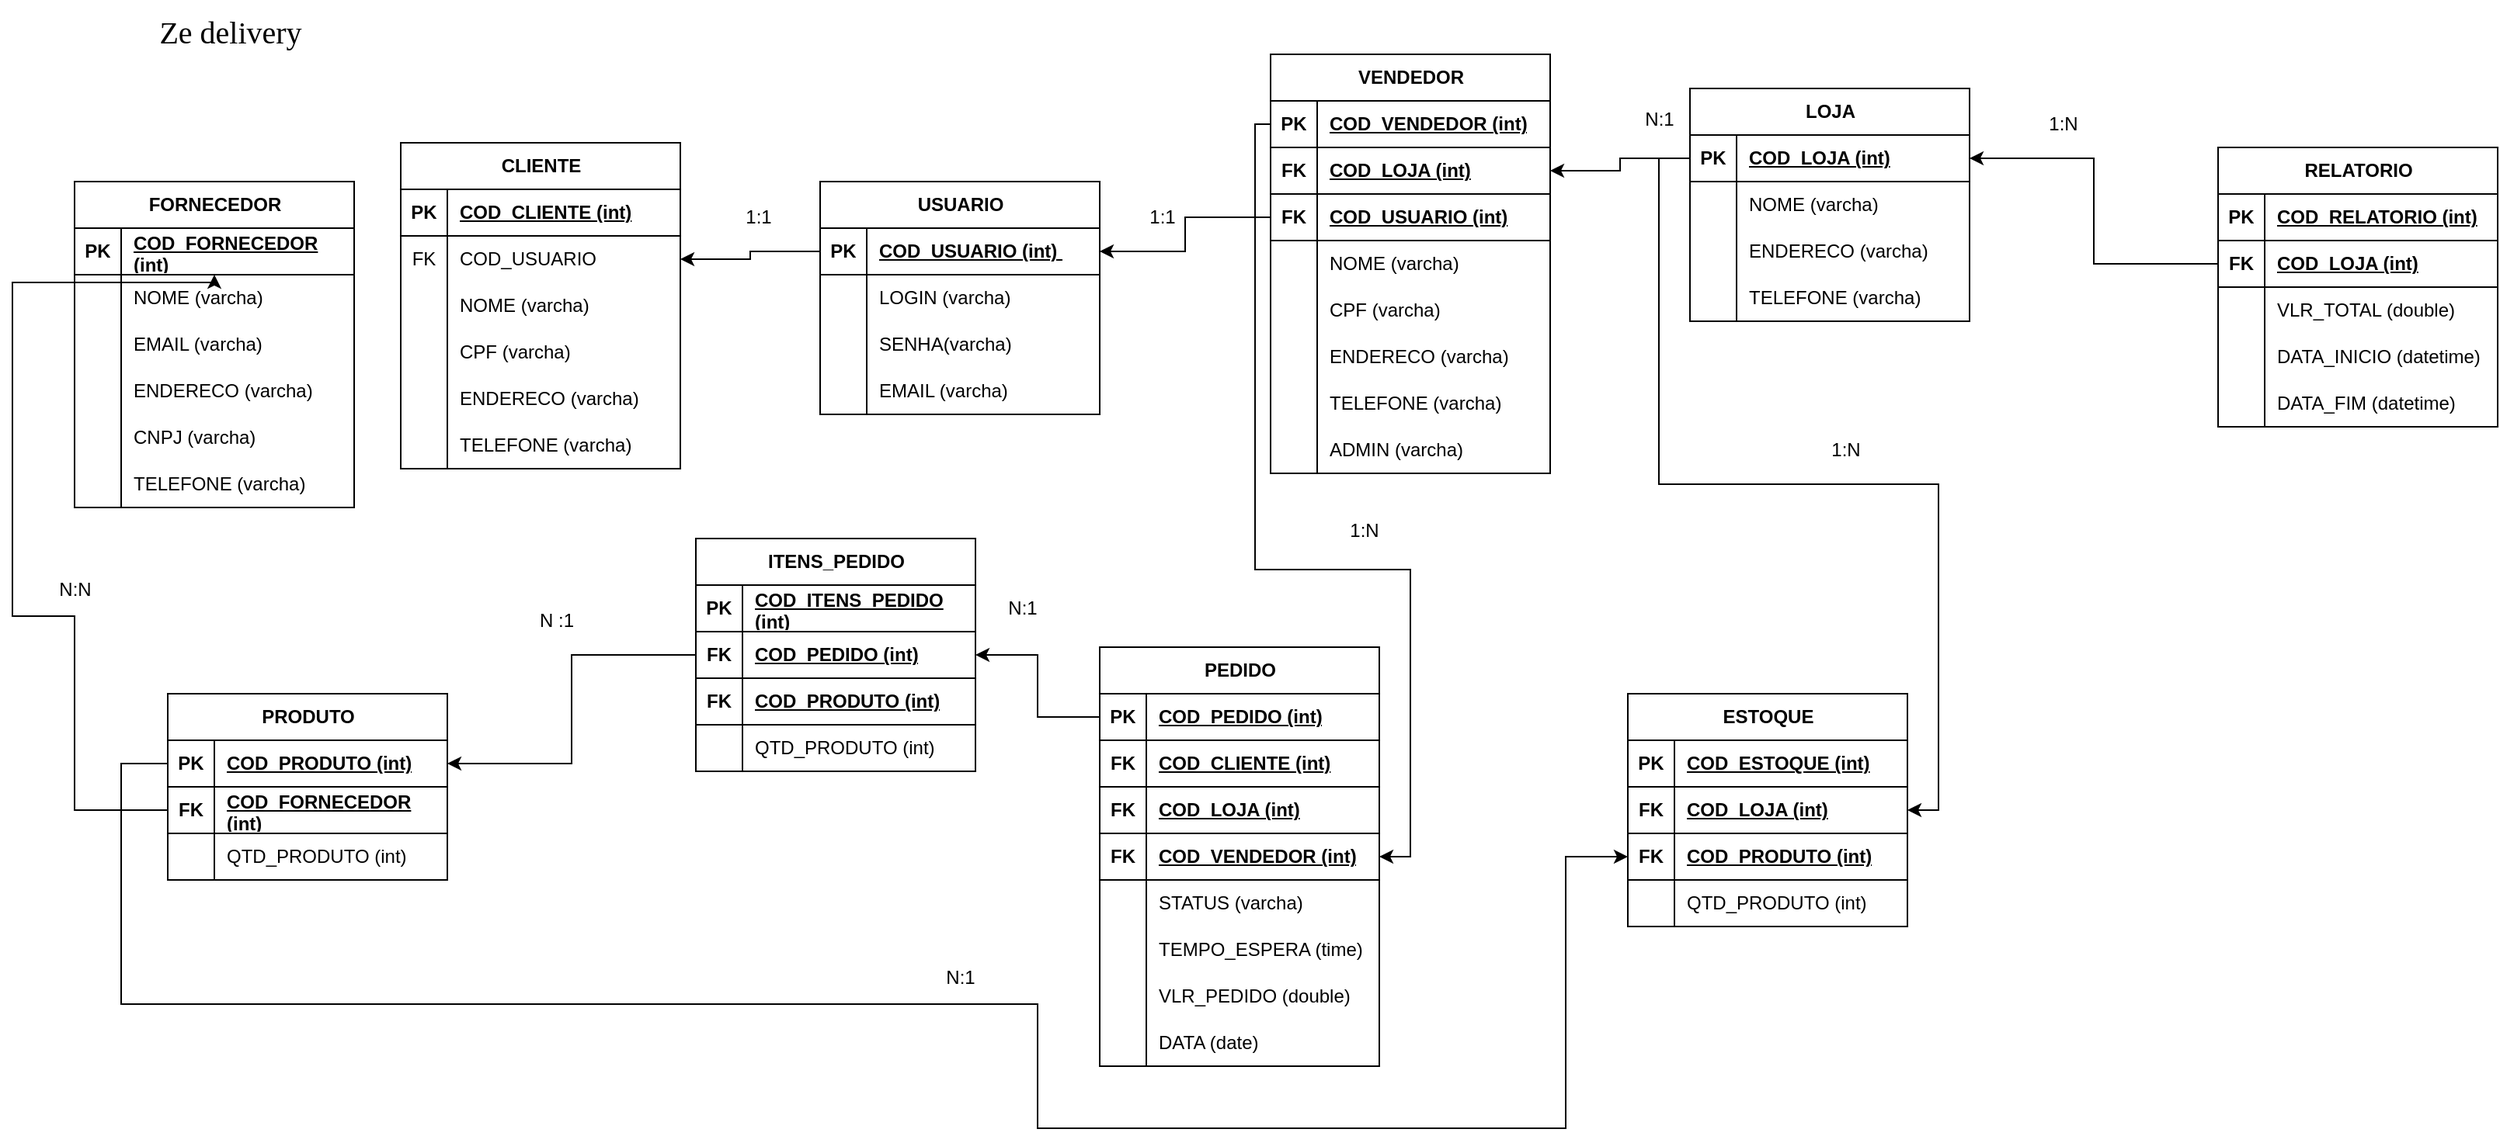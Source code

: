 <mxfile version="21.8.2" type="device">
  <diagram id="R2lEEEUBdFMjLlhIrx00" name="Page-1">
    <mxGraphModel dx="1235" dy="731" grid="1" gridSize="10" guides="1" tooltips="1" connect="1" arrows="1" fold="1" page="1" pageScale="1" pageWidth="850" pageHeight="1100" math="0" shadow="0" extFonts="Permanent Marker^https://fonts.googleapis.com/css?family=Permanent+Marker">
      <root>
        <mxCell id="0" />
        <mxCell id="1" parent="0" />
        <mxCell id="Zg4SyPzQ_tNOeBuEF9k5-1" value="USUARIO" style="shape=table;startSize=30;container=1;collapsible=1;childLayout=tableLayout;fixedRows=1;rowLines=0;fontStyle=1;align=center;resizeLast=1;html=1;" parent="1" vertex="1">
          <mxGeometry x="530" y="130" width="180" height="150" as="geometry" />
        </mxCell>
        <mxCell id="Zg4SyPzQ_tNOeBuEF9k5-2" value="" style="shape=tableRow;horizontal=0;startSize=0;swimlaneHead=0;swimlaneBody=0;fillColor=none;collapsible=0;dropTarget=0;points=[[0,0.5],[1,0.5]];portConstraint=eastwest;top=0;left=0;right=0;bottom=1;" parent="Zg4SyPzQ_tNOeBuEF9k5-1" vertex="1">
          <mxGeometry y="30" width="180" height="30" as="geometry" />
        </mxCell>
        <mxCell id="Zg4SyPzQ_tNOeBuEF9k5-3" value="PK" style="shape=partialRectangle;connectable=0;fillColor=none;top=0;left=0;bottom=0;right=0;fontStyle=1;overflow=hidden;whiteSpace=wrap;html=1;" parent="Zg4SyPzQ_tNOeBuEF9k5-2" vertex="1">
          <mxGeometry width="30" height="30" as="geometry">
            <mxRectangle width="30" height="30" as="alternateBounds" />
          </mxGeometry>
        </mxCell>
        <mxCell id="Zg4SyPzQ_tNOeBuEF9k5-4" value="COD_USUARIO (int)&amp;nbsp;" style="shape=partialRectangle;connectable=0;fillColor=none;top=0;left=0;bottom=0;right=0;align=left;spacingLeft=6;fontStyle=5;overflow=hidden;whiteSpace=wrap;html=1;" parent="Zg4SyPzQ_tNOeBuEF9k5-2" vertex="1">
          <mxGeometry x="30" width="150" height="30" as="geometry">
            <mxRectangle width="150" height="30" as="alternateBounds" />
          </mxGeometry>
        </mxCell>
        <mxCell id="Zg4SyPzQ_tNOeBuEF9k5-5" value="" style="shape=tableRow;horizontal=0;startSize=0;swimlaneHead=0;swimlaneBody=0;fillColor=none;collapsible=0;dropTarget=0;points=[[0,0.5],[1,0.5]];portConstraint=eastwest;top=0;left=0;right=0;bottom=0;" parent="Zg4SyPzQ_tNOeBuEF9k5-1" vertex="1">
          <mxGeometry y="60" width="180" height="30" as="geometry" />
        </mxCell>
        <mxCell id="Zg4SyPzQ_tNOeBuEF9k5-6" value="" style="shape=partialRectangle;connectable=0;fillColor=none;top=0;left=0;bottom=0;right=0;editable=1;overflow=hidden;whiteSpace=wrap;html=1;" parent="Zg4SyPzQ_tNOeBuEF9k5-5" vertex="1">
          <mxGeometry width="30" height="30" as="geometry">
            <mxRectangle width="30" height="30" as="alternateBounds" />
          </mxGeometry>
        </mxCell>
        <mxCell id="Zg4SyPzQ_tNOeBuEF9k5-7" value="LOGIN (varcha)" style="shape=partialRectangle;connectable=0;fillColor=none;top=0;left=0;bottom=0;right=0;align=left;spacingLeft=6;overflow=hidden;whiteSpace=wrap;html=1;" parent="Zg4SyPzQ_tNOeBuEF9k5-5" vertex="1">
          <mxGeometry x="30" width="150" height="30" as="geometry">
            <mxRectangle width="150" height="30" as="alternateBounds" />
          </mxGeometry>
        </mxCell>
        <mxCell id="Zg4SyPzQ_tNOeBuEF9k5-8" value="" style="shape=tableRow;horizontal=0;startSize=0;swimlaneHead=0;swimlaneBody=0;fillColor=none;collapsible=0;dropTarget=0;points=[[0,0.5],[1,0.5]];portConstraint=eastwest;top=0;left=0;right=0;bottom=0;" parent="Zg4SyPzQ_tNOeBuEF9k5-1" vertex="1">
          <mxGeometry y="90" width="180" height="30" as="geometry" />
        </mxCell>
        <mxCell id="Zg4SyPzQ_tNOeBuEF9k5-9" value="" style="shape=partialRectangle;connectable=0;fillColor=none;top=0;left=0;bottom=0;right=0;editable=1;overflow=hidden;whiteSpace=wrap;html=1;" parent="Zg4SyPzQ_tNOeBuEF9k5-8" vertex="1">
          <mxGeometry width="30" height="30" as="geometry">
            <mxRectangle width="30" height="30" as="alternateBounds" />
          </mxGeometry>
        </mxCell>
        <mxCell id="Zg4SyPzQ_tNOeBuEF9k5-10" value="SENHA(varcha)" style="shape=partialRectangle;connectable=0;fillColor=none;top=0;left=0;bottom=0;right=0;align=left;spacingLeft=6;overflow=hidden;whiteSpace=wrap;html=1;" parent="Zg4SyPzQ_tNOeBuEF9k5-8" vertex="1">
          <mxGeometry x="30" width="150" height="30" as="geometry">
            <mxRectangle width="150" height="30" as="alternateBounds" />
          </mxGeometry>
        </mxCell>
        <mxCell id="Zg4SyPzQ_tNOeBuEF9k5-11" value="" style="shape=tableRow;horizontal=0;startSize=0;swimlaneHead=0;swimlaneBody=0;fillColor=none;collapsible=0;dropTarget=0;points=[[0,0.5],[1,0.5]];portConstraint=eastwest;top=0;left=0;right=0;bottom=0;" parent="Zg4SyPzQ_tNOeBuEF9k5-1" vertex="1">
          <mxGeometry y="120" width="180" height="30" as="geometry" />
        </mxCell>
        <mxCell id="Zg4SyPzQ_tNOeBuEF9k5-12" value="" style="shape=partialRectangle;connectable=0;fillColor=none;top=0;left=0;bottom=0;right=0;editable=1;overflow=hidden;whiteSpace=wrap;html=1;" parent="Zg4SyPzQ_tNOeBuEF9k5-11" vertex="1">
          <mxGeometry width="30" height="30" as="geometry">
            <mxRectangle width="30" height="30" as="alternateBounds" />
          </mxGeometry>
        </mxCell>
        <mxCell id="Zg4SyPzQ_tNOeBuEF9k5-13" value="EMAIL (varcha)" style="shape=partialRectangle;connectable=0;fillColor=none;top=0;left=0;bottom=0;right=0;align=left;spacingLeft=6;overflow=hidden;whiteSpace=wrap;html=1;" parent="Zg4SyPzQ_tNOeBuEF9k5-11" vertex="1">
          <mxGeometry x="30" width="150" height="30" as="geometry">
            <mxRectangle width="150" height="30" as="alternateBounds" />
          </mxGeometry>
        </mxCell>
        <mxCell id="Zg4SyPzQ_tNOeBuEF9k5-14" value="FORNECEDOR" style="shape=table;startSize=30;container=1;collapsible=1;childLayout=tableLayout;fixedRows=1;rowLines=0;fontStyle=1;align=center;resizeLast=1;html=1;" parent="1" vertex="1">
          <mxGeometry x="50" y="130" width="180" height="210" as="geometry" />
        </mxCell>
        <mxCell id="Zg4SyPzQ_tNOeBuEF9k5-15" value="" style="shape=tableRow;horizontal=0;startSize=0;swimlaneHead=0;swimlaneBody=0;fillColor=none;collapsible=0;dropTarget=0;points=[[0,0.5],[1,0.5]];portConstraint=eastwest;top=0;left=0;right=0;bottom=1;" parent="Zg4SyPzQ_tNOeBuEF9k5-14" vertex="1">
          <mxGeometry y="30" width="180" height="30" as="geometry" />
        </mxCell>
        <mxCell id="Zg4SyPzQ_tNOeBuEF9k5-16" value="PK" style="shape=partialRectangle;connectable=0;fillColor=none;top=0;left=0;bottom=0;right=0;fontStyle=1;overflow=hidden;whiteSpace=wrap;html=1;" parent="Zg4SyPzQ_tNOeBuEF9k5-15" vertex="1">
          <mxGeometry width="30" height="30" as="geometry">
            <mxRectangle width="30" height="30" as="alternateBounds" />
          </mxGeometry>
        </mxCell>
        <mxCell id="Zg4SyPzQ_tNOeBuEF9k5-17" value="COD_FORNECEDOR (int)" style="shape=partialRectangle;connectable=0;fillColor=none;top=0;left=0;bottom=0;right=0;align=left;spacingLeft=6;fontStyle=5;overflow=hidden;whiteSpace=wrap;html=1;" parent="Zg4SyPzQ_tNOeBuEF9k5-15" vertex="1">
          <mxGeometry x="30" width="150" height="30" as="geometry">
            <mxRectangle width="150" height="30" as="alternateBounds" />
          </mxGeometry>
        </mxCell>
        <mxCell id="Zg4SyPzQ_tNOeBuEF9k5-18" value="" style="shape=tableRow;horizontal=0;startSize=0;swimlaneHead=0;swimlaneBody=0;fillColor=none;collapsible=0;dropTarget=0;points=[[0,0.5],[1,0.5]];portConstraint=eastwest;top=0;left=0;right=0;bottom=0;" parent="Zg4SyPzQ_tNOeBuEF9k5-14" vertex="1">
          <mxGeometry y="60" width="180" height="30" as="geometry" />
        </mxCell>
        <mxCell id="Zg4SyPzQ_tNOeBuEF9k5-19" value="" style="shape=partialRectangle;connectable=0;fillColor=none;top=0;left=0;bottom=0;right=0;editable=1;overflow=hidden;whiteSpace=wrap;html=1;" parent="Zg4SyPzQ_tNOeBuEF9k5-18" vertex="1">
          <mxGeometry width="30" height="30" as="geometry">
            <mxRectangle width="30" height="30" as="alternateBounds" />
          </mxGeometry>
        </mxCell>
        <mxCell id="Zg4SyPzQ_tNOeBuEF9k5-20" value="NOME (varcha)" style="shape=partialRectangle;connectable=0;fillColor=none;top=0;left=0;bottom=0;right=0;align=left;spacingLeft=6;overflow=hidden;whiteSpace=wrap;html=1;" parent="Zg4SyPzQ_tNOeBuEF9k5-18" vertex="1">
          <mxGeometry x="30" width="150" height="30" as="geometry">
            <mxRectangle width="150" height="30" as="alternateBounds" />
          </mxGeometry>
        </mxCell>
        <mxCell id="Zg4SyPzQ_tNOeBuEF9k5-21" value="" style="shape=tableRow;horizontal=0;startSize=0;swimlaneHead=0;swimlaneBody=0;fillColor=none;collapsible=0;dropTarget=0;points=[[0,0.5],[1,0.5]];portConstraint=eastwest;top=0;left=0;right=0;bottom=0;" parent="Zg4SyPzQ_tNOeBuEF9k5-14" vertex="1">
          <mxGeometry y="90" width="180" height="30" as="geometry" />
        </mxCell>
        <mxCell id="Zg4SyPzQ_tNOeBuEF9k5-22" value="" style="shape=partialRectangle;connectable=0;fillColor=none;top=0;left=0;bottom=0;right=0;editable=1;overflow=hidden;whiteSpace=wrap;html=1;" parent="Zg4SyPzQ_tNOeBuEF9k5-21" vertex="1">
          <mxGeometry width="30" height="30" as="geometry">
            <mxRectangle width="30" height="30" as="alternateBounds" />
          </mxGeometry>
        </mxCell>
        <mxCell id="Zg4SyPzQ_tNOeBuEF9k5-23" value="EMAIL (varcha)" style="shape=partialRectangle;connectable=0;fillColor=none;top=0;left=0;bottom=0;right=0;align=left;spacingLeft=6;overflow=hidden;whiteSpace=wrap;html=1;" parent="Zg4SyPzQ_tNOeBuEF9k5-21" vertex="1">
          <mxGeometry x="30" width="150" height="30" as="geometry">
            <mxRectangle width="150" height="30" as="alternateBounds" />
          </mxGeometry>
        </mxCell>
        <mxCell id="Zg4SyPzQ_tNOeBuEF9k5-24" value="" style="shape=tableRow;horizontal=0;startSize=0;swimlaneHead=0;swimlaneBody=0;fillColor=none;collapsible=0;dropTarget=0;points=[[0,0.5],[1,0.5]];portConstraint=eastwest;top=0;left=0;right=0;bottom=0;" parent="Zg4SyPzQ_tNOeBuEF9k5-14" vertex="1">
          <mxGeometry y="120" width="180" height="30" as="geometry" />
        </mxCell>
        <mxCell id="Zg4SyPzQ_tNOeBuEF9k5-25" value="" style="shape=partialRectangle;connectable=0;fillColor=none;top=0;left=0;bottom=0;right=0;editable=1;overflow=hidden;whiteSpace=wrap;html=1;" parent="Zg4SyPzQ_tNOeBuEF9k5-24" vertex="1">
          <mxGeometry width="30" height="30" as="geometry">
            <mxRectangle width="30" height="30" as="alternateBounds" />
          </mxGeometry>
        </mxCell>
        <mxCell id="Zg4SyPzQ_tNOeBuEF9k5-26" value="ENDERECO (varcha)" style="shape=partialRectangle;connectable=0;fillColor=none;top=0;left=0;bottom=0;right=0;align=left;spacingLeft=6;overflow=hidden;whiteSpace=wrap;html=1;" parent="Zg4SyPzQ_tNOeBuEF9k5-24" vertex="1">
          <mxGeometry x="30" width="150" height="30" as="geometry">
            <mxRectangle width="150" height="30" as="alternateBounds" />
          </mxGeometry>
        </mxCell>
        <mxCell id="Zg4SyPzQ_tNOeBuEF9k5-53" value="" style="shape=tableRow;horizontal=0;startSize=0;swimlaneHead=0;swimlaneBody=0;fillColor=none;collapsible=0;dropTarget=0;points=[[0,0.5],[1,0.5]];portConstraint=eastwest;top=0;left=0;right=0;bottom=0;" parent="Zg4SyPzQ_tNOeBuEF9k5-14" vertex="1">
          <mxGeometry y="150" width="180" height="30" as="geometry" />
        </mxCell>
        <mxCell id="Zg4SyPzQ_tNOeBuEF9k5-54" value="" style="shape=partialRectangle;connectable=0;fillColor=none;top=0;left=0;bottom=0;right=0;editable=1;overflow=hidden;whiteSpace=wrap;html=1;" parent="Zg4SyPzQ_tNOeBuEF9k5-53" vertex="1">
          <mxGeometry width="30" height="30" as="geometry">
            <mxRectangle width="30" height="30" as="alternateBounds" />
          </mxGeometry>
        </mxCell>
        <mxCell id="Zg4SyPzQ_tNOeBuEF9k5-55" value="CNPJ (varcha)" style="shape=partialRectangle;connectable=0;fillColor=none;top=0;left=0;bottom=0;right=0;align=left;spacingLeft=6;overflow=hidden;whiteSpace=wrap;html=1;" parent="Zg4SyPzQ_tNOeBuEF9k5-53" vertex="1">
          <mxGeometry x="30" width="150" height="30" as="geometry">
            <mxRectangle width="150" height="30" as="alternateBounds" />
          </mxGeometry>
        </mxCell>
        <mxCell id="Zg4SyPzQ_tNOeBuEF9k5-56" value="" style="shape=tableRow;horizontal=0;startSize=0;swimlaneHead=0;swimlaneBody=0;fillColor=none;collapsible=0;dropTarget=0;points=[[0,0.5],[1,0.5]];portConstraint=eastwest;top=0;left=0;right=0;bottom=0;" parent="Zg4SyPzQ_tNOeBuEF9k5-14" vertex="1">
          <mxGeometry y="180" width="180" height="30" as="geometry" />
        </mxCell>
        <mxCell id="Zg4SyPzQ_tNOeBuEF9k5-57" value="" style="shape=partialRectangle;connectable=0;fillColor=none;top=0;left=0;bottom=0;right=0;editable=1;overflow=hidden;whiteSpace=wrap;html=1;" parent="Zg4SyPzQ_tNOeBuEF9k5-56" vertex="1">
          <mxGeometry width="30" height="30" as="geometry">
            <mxRectangle width="30" height="30" as="alternateBounds" />
          </mxGeometry>
        </mxCell>
        <mxCell id="Zg4SyPzQ_tNOeBuEF9k5-58" value="TELEFONE (varcha)" style="shape=partialRectangle;connectable=0;fillColor=none;top=0;left=0;bottom=0;right=0;align=left;spacingLeft=6;overflow=hidden;whiteSpace=wrap;html=1;" parent="Zg4SyPzQ_tNOeBuEF9k5-56" vertex="1">
          <mxGeometry x="30" width="150" height="30" as="geometry">
            <mxRectangle width="150" height="30" as="alternateBounds" />
          </mxGeometry>
        </mxCell>
        <mxCell id="Zg4SyPzQ_tNOeBuEF9k5-27" value="CLIENTE" style="shape=table;startSize=30;container=1;collapsible=1;childLayout=tableLayout;fixedRows=1;rowLines=0;fontStyle=1;align=center;resizeLast=1;html=1;" parent="1" vertex="1">
          <mxGeometry x="260" y="105" width="180" height="210" as="geometry" />
        </mxCell>
        <mxCell id="Zg4SyPzQ_tNOeBuEF9k5-28" value="" style="shape=tableRow;horizontal=0;startSize=0;swimlaneHead=0;swimlaneBody=0;fillColor=none;collapsible=0;dropTarget=0;points=[[0,0.5],[1,0.5]];portConstraint=eastwest;top=0;left=0;right=0;bottom=1;" parent="Zg4SyPzQ_tNOeBuEF9k5-27" vertex="1">
          <mxGeometry y="30" width="180" height="30" as="geometry" />
        </mxCell>
        <mxCell id="Zg4SyPzQ_tNOeBuEF9k5-29" value="PK" style="shape=partialRectangle;connectable=0;fillColor=none;top=0;left=0;bottom=0;right=0;fontStyle=1;overflow=hidden;whiteSpace=wrap;html=1;" parent="Zg4SyPzQ_tNOeBuEF9k5-28" vertex="1">
          <mxGeometry width="30" height="30" as="geometry">
            <mxRectangle width="30" height="30" as="alternateBounds" />
          </mxGeometry>
        </mxCell>
        <mxCell id="Zg4SyPzQ_tNOeBuEF9k5-30" value="COD_CLIENTE (int)" style="shape=partialRectangle;connectable=0;fillColor=none;top=0;left=0;bottom=0;right=0;align=left;spacingLeft=6;fontStyle=5;overflow=hidden;whiteSpace=wrap;html=1;" parent="Zg4SyPzQ_tNOeBuEF9k5-28" vertex="1">
          <mxGeometry x="30" width="150" height="30" as="geometry">
            <mxRectangle width="150" height="30" as="alternateBounds" />
          </mxGeometry>
        </mxCell>
        <mxCell id="Zg4SyPzQ_tNOeBuEF9k5-31" value="" style="shape=tableRow;horizontal=0;startSize=0;swimlaneHead=0;swimlaneBody=0;fillColor=none;collapsible=0;dropTarget=0;points=[[0,0.5],[1,0.5]];portConstraint=eastwest;top=0;left=0;right=0;bottom=0;" parent="Zg4SyPzQ_tNOeBuEF9k5-27" vertex="1">
          <mxGeometry y="60" width="180" height="30" as="geometry" />
        </mxCell>
        <mxCell id="Zg4SyPzQ_tNOeBuEF9k5-32" value="FK" style="shape=partialRectangle;connectable=0;fillColor=none;top=0;left=0;bottom=0;right=0;editable=1;overflow=hidden;whiteSpace=wrap;html=1;" parent="Zg4SyPzQ_tNOeBuEF9k5-31" vertex="1">
          <mxGeometry width="30" height="30" as="geometry">
            <mxRectangle width="30" height="30" as="alternateBounds" />
          </mxGeometry>
        </mxCell>
        <mxCell id="Zg4SyPzQ_tNOeBuEF9k5-33" value="COD_USUARIO" style="shape=partialRectangle;connectable=0;fillColor=none;top=0;left=0;bottom=0;right=0;align=left;spacingLeft=6;overflow=hidden;whiteSpace=wrap;html=1;" parent="Zg4SyPzQ_tNOeBuEF9k5-31" vertex="1">
          <mxGeometry x="30" width="150" height="30" as="geometry">
            <mxRectangle width="150" height="30" as="alternateBounds" />
          </mxGeometry>
        </mxCell>
        <mxCell id="Zg4SyPzQ_tNOeBuEF9k5-34" value="" style="shape=tableRow;horizontal=0;startSize=0;swimlaneHead=0;swimlaneBody=0;fillColor=none;collapsible=0;dropTarget=0;points=[[0,0.5],[1,0.5]];portConstraint=eastwest;top=0;left=0;right=0;bottom=0;" parent="Zg4SyPzQ_tNOeBuEF9k5-27" vertex="1">
          <mxGeometry y="90" width="180" height="30" as="geometry" />
        </mxCell>
        <mxCell id="Zg4SyPzQ_tNOeBuEF9k5-35" value="" style="shape=partialRectangle;connectable=0;fillColor=none;top=0;left=0;bottom=0;right=0;editable=1;overflow=hidden;whiteSpace=wrap;html=1;" parent="Zg4SyPzQ_tNOeBuEF9k5-34" vertex="1">
          <mxGeometry width="30" height="30" as="geometry">
            <mxRectangle width="30" height="30" as="alternateBounds" />
          </mxGeometry>
        </mxCell>
        <mxCell id="Zg4SyPzQ_tNOeBuEF9k5-36" value="NOME (varcha)" style="shape=partialRectangle;connectable=0;fillColor=none;top=0;left=0;bottom=0;right=0;align=left;spacingLeft=6;overflow=hidden;whiteSpace=wrap;html=1;" parent="Zg4SyPzQ_tNOeBuEF9k5-34" vertex="1">
          <mxGeometry x="30" width="150" height="30" as="geometry">
            <mxRectangle width="150" height="30" as="alternateBounds" />
          </mxGeometry>
        </mxCell>
        <mxCell id="Zg4SyPzQ_tNOeBuEF9k5-37" value="" style="shape=tableRow;horizontal=0;startSize=0;swimlaneHead=0;swimlaneBody=0;fillColor=none;collapsible=0;dropTarget=0;points=[[0,0.5],[1,0.5]];portConstraint=eastwest;top=0;left=0;right=0;bottom=0;" parent="Zg4SyPzQ_tNOeBuEF9k5-27" vertex="1">
          <mxGeometry y="120" width="180" height="30" as="geometry" />
        </mxCell>
        <mxCell id="Zg4SyPzQ_tNOeBuEF9k5-38" value="" style="shape=partialRectangle;connectable=0;fillColor=none;top=0;left=0;bottom=0;right=0;editable=1;overflow=hidden;whiteSpace=wrap;html=1;" parent="Zg4SyPzQ_tNOeBuEF9k5-37" vertex="1">
          <mxGeometry width="30" height="30" as="geometry">
            <mxRectangle width="30" height="30" as="alternateBounds" />
          </mxGeometry>
        </mxCell>
        <mxCell id="Zg4SyPzQ_tNOeBuEF9k5-39" value="CPF (varcha)" style="shape=partialRectangle;connectable=0;fillColor=none;top=0;left=0;bottom=0;right=0;align=left;spacingLeft=6;overflow=hidden;whiteSpace=wrap;html=1;" parent="Zg4SyPzQ_tNOeBuEF9k5-37" vertex="1">
          <mxGeometry x="30" width="150" height="30" as="geometry">
            <mxRectangle width="150" height="30" as="alternateBounds" />
          </mxGeometry>
        </mxCell>
        <mxCell id="Zg4SyPzQ_tNOeBuEF9k5-59" value="" style="shape=tableRow;horizontal=0;startSize=0;swimlaneHead=0;swimlaneBody=0;fillColor=none;collapsible=0;dropTarget=0;points=[[0,0.5],[1,0.5]];portConstraint=eastwest;top=0;left=0;right=0;bottom=0;" parent="Zg4SyPzQ_tNOeBuEF9k5-27" vertex="1">
          <mxGeometry y="150" width="180" height="30" as="geometry" />
        </mxCell>
        <mxCell id="Zg4SyPzQ_tNOeBuEF9k5-60" value="" style="shape=partialRectangle;connectable=0;fillColor=none;top=0;left=0;bottom=0;right=0;editable=1;overflow=hidden;whiteSpace=wrap;html=1;" parent="Zg4SyPzQ_tNOeBuEF9k5-59" vertex="1">
          <mxGeometry width="30" height="30" as="geometry">
            <mxRectangle width="30" height="30" as="alternateBounds" />
          </mxGeometry>
        </mxCell>
        <mxCell id="Zg4SyPzQ_tNOeBuEF9k5-61" value="ENDERECO (varcha)" style="shape=partialRectangle;connectable=0;fillColor=none;top=0;left=0;bottom=0;right=0;align=left;spacingLeft=6;overflow=hidden;whiteSpace=wrap;html=1;" parent="Zg4SyPzQ_tNOeBuEF9k5-59" vertex="1">
          <mxGeometry x="30" width="150" height="30" as="geometry">
            <mxRectangle width="150" height="30" as="alternateBounds" />
          </mxGeometry>
        </mxCell>
        <mxCell id="Zg4SyPzQ_tNOeBuEF9k5-62" value="" style="shape=tableRow;horizontal=0;startSize=0;swimlaneHead=0;swimlaneBody=0;fillColor=none;collapsible=0;dropTarget=0;points=[[0,0.5],[1,0.5]];portConstraint=eastwest;top=0;left=0;right=0;bottom=0;" parent="Zg4SyPzQ_tNOeBuEF9k5-27" vertex="1">
          <mxGeometry y="180" width="180" height="30" as="geometry" />
        </mxCell>
        <mxCell id="Zg4SyPzQ_tNOeBuEF9k5-63" value="" style="shape=partialRectangle;connectable=0;fillColor=none;top=0;left=0;bottom=0;right=0;editable=1;overflow=hidden;whiteSpace=wrap;html=1;" parent="Zg4SyPzQ_tNOeBuEF9k5-62" vertex="1">
          <mxGeometry width="30" height="30" as="geometry">
            <mxRectangle width="30" height="30" as="alternateBounds" />
          </mxGeometry>
        </mxCell>
        <mxCell id="Zg4SyPzQ_tNOeBuEF9k5-64" value="TELEFONE (varcha)" style="shape=partialRectangle;connectable=0;fillColor=none;top=0;left=0;bottom=0;right=0;align=left;spacingLeft=6;overflow=hidden;whiteSpace=wrap;html=1;" parent="Zg4SyPzQ_tNOeBuEF9k5-62" vertex="1">
          <mxGeometry x="30" width="150" height="30" as="geometry">
            <mxRectangle width="150" height="30" as="alternateBounds" />
          </mxGeometry>
        </mxCell>
        <mxCell id="Zg4SyPzQ_tNOeBuEF9k5-65" value="VENDEDOR" style="shape=table;startSize=30;container=1;collapsible=1;childLayout=tableLayout;fixedRows=1;rowLines=0;fontStyle=1;align=center;resizeLast=1;html=1;" parent="1" vertex="1">
          <mxGeometry x="820" y="48" width="180" height="270" as="geometry" />
        </mxCell>
        <mxCell id="Zg4SyPzQ_tNOeBuEF9k5-66" value="" style="shape=tableRow;horizontal=0;startSize=0;swimlaneHead=0;swimlaneBody=0;fillColor=none;collapsible=0;dropTarget=0;points=[[0,0.5],[1,0.5]];portConstraint=eastwest;top=0;left=0;right=0;bottom=1;" parent="Zg4SyPzQ_tNOeBuEF9k5-65" vertex="1">
          <mxGeometry y="30" width="180" height="30" as="geometry" />
        </mxCell>
        <mxCell id="Zg4SyPzQ_tNOeBuEF9k5-67" value="PK" style="shape=partialRectangle;connectable=0;fillColor=none;top=0;left=0;bottom=0;right=0;fontStyle=1;overflow=hidden;whiteSpace=wrap;html=1;" parent="Zg4SyPzQ_tNOeBuEF9k5-66" vertex="1">
          <mxGeometry width="30" height="30" as="geometry">
            <mxRectangle width="30" height="30" as="alternateBounds" />
          </mxGeometry>
        </mxCell>
        <mxCell id="Zg4SyPzQ_tNOeBuEF9k5-68" value="COD_VENDEDOR (int)" style="shape=partialRectangle;connectable=0;fillColor=none;top=0;left=0;bottom=0;right=0;align=left;spacingLeft=6;fontStyle=5;overflow=hidden;whiteSpace=wrap;html=1;" parent="Zg4SyPzQ_tNOeBuEF9k5-66" vertex="1">
          <mxGeometry x="30" width="150" height="30" as="geometry">
            <mxRectangle width="150" height="30" as="alternateBounds" />
          </mxGeometry>
        </mxCell>
        <mxCell id="Zg4SyPzQ_tNOeBuEF9k5-205" value="" style="shape=tableRow;horizontal=0;startSize=0;swimlaneHead=0;swimlaneBody=0;fillColor=none;collapsible=0;dropTarget=0;points=[[0,0.5],[1,0.5]];portConstraint=eastwest;top=0;left=0;right=0;bottom=1;" parent="Zg4SyPzQ_tNOeBuEF9k5-65" vertex="1">
          <mxGeometry y="60" width="180" height="30" as="geometry" />
        </mxCell>
        <mxCell id="Zg4SyPzQ_tNOeBuEF9k5-206" value="FK" style="shape=partialRectangle;connectable=0;fillColor=none;top=0;left=0;bottom=0;right=0;fontStyle=1;overflow=hidden;whiteSpace=wrap;html=1;" parent="Zg4SyPzQ_tNOeBuEF9k5-205" vertex="1">
          <mxGeometry width="30" height="30" as="geometry">
            <mxRectangle width="30" height="30" as="alternateBounds" />
          </mxGeometry>
        </mxCell>
        <mxCell id="Zg4SyPzQ_tNOeBuEF9k5-207" value="COD_LOJA (int)" style="shape=partialRectangle;connectable=0;fillColor=none;top=0;left=0;bottom=0;right=0;align=left;spacingLeft=6;fontStyle=5;overflow=hidden;whiteSpace=wrap;html=1;" parent="Zg4SyPzQ_tNOeBuEF9k5-205" vertex="1">
          <mxGeometry x="30" width="150" height="30" as="geometry">
            <mxRectangle width="150" height="30" as="alternateBounds" />
          </mxGeometry>
        </mxCell>
        <mxCell id="Zg4SyPzQ_tNOeBuEF9k5-208" value="" style="shape=tableRow;horizontal=0;startSize=0;swimlaneHead=0;swimlaneBody=0;fillColor=none;collapsible=0;dropTarget=0;points=[[0,0.5],[1,0.5]];portConstraint=eastwest;top=0;left=0;right=0;bottom=1;" parent="Zg4SyPzQ_tNOeBuEF9k5-65" vertex="1">
          <mxGeometry y="90" width="180" height="30" as="geometry" />
        </mxCell>
        <mxCell id="Zg4SyPzQ_tNOeBuEF9k5-209" value="FK" style="shape=partialRectangle;connectable=0;fillColor=none;top=0;left=0;bottom=0;right=0;fontStyle=1;overflow=hidden;whiteSpace=wrap;html=1;" parent="Zg4SyPzQ_tNOeBuEF9k5-208" vertex="1">
          <mxGeometry width="30" height="30" as="geometry">
            <mxRectangle width="30" height="30" as="alternateBounds" />
          </mxGeometry>
        </mxCell>
        <mxCell id="Zg4SyPzQ_tNOeBuEF9k5-210" value="COD_USUARIO (int)" style="shape=partialRectangle;connectable=0;fillColor=none;top=0;left=0;bottom=0;right=0;align=left;spacingLeft=6;fontStyle=5;overflow=hidden;whiteSpace=wrap;html=1;" parent="Zg4SyPzQ_tNOeBuEF9k5-208" vertex="1">
          <mxGeometry x="30" width="150" height="30" as="geometry">
            <mxRectangle width="150" height="30" as="alternateBounds" />
          </mxGeometry>
        </mxCell>
        <mxCell id="Zg4SyPzQ_tNOeBuEF9k5-75" value="" style="shape=tableRow;horizontal=0;startSize=0;swimlaneHead=0;swimlaneBody=0;fillColor=none;collapsible=0;dropTarget=0;points=[[0,0.5],[1,0.5]];portConstraint=eastwest;top=0;left=0;right=0;bottom=0;" parent="Zg4SyPzQ_tNOeBuEF9k5-65" vertex="1">
          <mxGeometry y="120" width="180" height="30" as="geometry" />
        </mxCell>
        <mxCell id="Zg4SyPzQ_tNOeBuEF9k5-76" value="" style="shape=partialRectangle;connectable=0;fillColor=none;top=0;left=0;bottom=0;right=0;editable=1;overflow=hidden;whiteSpace=wrap;html=1;" parent="Zg4SyPzQ_tNOeBuEF9k5-75" vertex="1">
          <mxGeometry width="30" height="30" as="geometry">
            <mxRectangle width="30" height="30" as="alternateBounds" />
          </mxGeometry>
        </mxCell>
        <mxCell id="Zg4SyPzQ_tNOeBuEF9k5-77" value="NOME (varcha)" style="shape=partialRectangle;connectable=0;fillColor=none;top=0;left=0;bottom=0;right=0;align=left;spacingLeft=6;overflow=hidden;whiteSpace=wrap;html=1;" parent="Zg4SyPzQ_tNOeBuEF9k5-75" vertex="1">
          <mxGeometry x="30" width="150" height="30" as="geometry">
            <mxRectangle width="150" height="30" as="alternateBounds" />
          </mxGeometry>
        </mxCell>
        <mxCell id="Zg4SyPzQ_tNOeBuEF9k5-86" value="" style="shape=tableRow;horizontal=0;startSize=0;swimlaneHead=0;swimlaneBody=0;fillColor=none;collapsible=0;dropTarget=0;points=[[0,0.5],[1,0.5]];portConstraint=eastwest;top=0;left=0;right=0;bottom=0;" parent="Zg4SyPzQ_tNOeBuEF9k5-65" vertex="1">
          <mxGeometry y="150" width="180" height="30" as="geometry" />
        </mxCell>
        <mxCell id="Zg4SyPzQ_tNOeBuEF9k5-87" value="" style="shape=partialRectangle;connectable=0;fillColor=none;top=0;left=0;bottom=0;right=0;editable=1;overflow=hidden;whiteSpace=wrap;html=1;" parent="Zg4SyPzQ_tNOeBuEF9k5-86" vertex="1">
          <mxGeometry width="30" height="30" as="geometry">
            <mxRectangle width="30" height="30" as="alternateBounds" />
          </mxGeometry>
        </mxCell>
        <mxCell id="Zg4SyPzQ_tNOeBuEF9k5-88" value="CPF (varcha)" style="shape=partialRectangle;connectable=0;fillColor=none;top=0;left=0;bottom=0;right=0;align=left;spacingLeft=6;overflow=hidden;whiteSpace=wrap;html=1;" parent="Zg4SyPzQ_tNOeBuEF9k5-86" vertex="1">
          <mxGeometry x="30" width="150" height="30" as="geometry">
            <mxRectangle width="150" height="30" as="alternateBounds" />
          </mxGeometry>
        </mxCell>
        <mxCell id="Zg4SyPzQ_tNOeBuEF9k5-78" value="" style="shape=tableRow;horizontal=0;startSize=0;swimlaneHead=0;swimlaneBody=0;fillColor=none;collapsible=0;dropTarget=0;points=[[0,0.5],[1,0.5]];portConstraint=eastwest;top=0;left=0;right=0;bottom=0;" parent="Zg4SyPzQ_tNOeBuEF9k5-65" vertex="1">
          <mxGeometry y="180" width="180" height="30" as="geometry" />
        </mxCell>
        <mxCell id="Zg4SyPzQ_tNOeBuEF9k5-79" value="" style="shape=partialRectangle;connectable=0;fillColor=none;top=0;left=0;bottom=0;right=0;editable=1;overflow=hidden;whiteSpace=wrap;html=1;" parent="Zg4SyPzQ_tNOeBuEF9k5-78" vertex="1">
          <mxGeometry width="30" height="30" as="geometry">
            <mxRectangle width="30" height="30" as="alternateBounds" />
          </mxGeometry>
        </mxCell>
        <mxCell id="Zg4SyPzQ_tNOeBuEF9k5-80" value="ENDERECO (varcha)" style="shape=partialRectangle;connectable=0;fillColor=none;top=0;left=0;bottom=0;right=0;align=left;spacingLeft=6;overflow=hidden;whiteSpace=wrap;html=1;" parent="Zg4SyPzQ_tNOeBuEF9k5-78" vertex="1">
          <mxGeometry x="30" width="150" height="30" as="geometry">
            <mxRectangle width="150" height="30" as="alternateBounds" />
          </mxGeometry>
        </mxCell>
        <mxCell id="Zg4SyPzQ_tNOeBuEF9k5-81" value="" style="shape=tableRow;horizontal=0;startSize=0;swimlaneHead=0;swimlaneBody=0;fillColor=none;collapsible=0;dropTarget=0;points=[[0,0.5],[1,0.5]];portConstraint=eastwest;top=0;left=0;right=0;bottom=0;" parent="Zg4SyPzQ_tNOeBuEF9k5-65" vertex="1">
          <mxGeometry y="210" width="180" height="30" as="geometry" />
        </mxCell>
        <mxCell id="Zg4SyPzQ_tNOeBuEF9k5-82" value="" style="shape=partialRectangle;connectable=0;fillColor=none;top=0;left=0;bottom=0;right=0;editable=1;overflow=hidden;whiteSpace=wrap;html=1;" parent="Zg4SyPzQ_tNOeBuEF9k5-81" vertex="1">
          <mxGeometry width="30" height="30" as="geometry">
            <mxRectangle width="30" height="30" as="alternateBounds" />
          </mxGeometry>
        </mxCell>
        <mxCell id="Zg4SyPzQ_tNOeBuEF9k5-83" value="TELEFONE (varcha)" style="shape=partialRectangle;connectable=0;fillColor=none;top=0;left=0;bottom=0;right=0;align=left;spacingLeft=6;overflow=hidden;whiteSpace=wrap;html=1;" parent="Zg4SyPzQ_tNOeBuEF9k5-81" vertex="1">
          <mxGeometry x="30" width="150" height="30" as="geometry">
            <mxRectangle width="150" height="30" as="alternateBounds" />
          </mxGeometry>
        </mxCell>
        <mxCell id="Zg4SyPzQ_tNOeBuEF9k5-89" value="" style="shape=tableRow;horizontal=0;startSize=0;swimlaneHead=0;swimlaneBody=0;fillColor=none;collapsible=0;dropTarget=0;points=[[0,0.5],[1,0.5]];portConstraint=eastwest;top=0;left=0;right=0;bottom=0;" parent="Zg4SyPzQ_tNOeBuEF9k5-65" vertex="1">
          <mxGeometry y="240" width="180" height="30" as="geometry" />
        </mxCell>
        <mxCell id="Zg4SyPzQ_tNOeBuEF9k5-90" value="" style="shape=partialRectangle;connectable=0;fillColor=none;top=0;left=0;bottom=0;right=0;editable=1;overflow=hidden;whiteSpace=wrap;html=1;" parent="Zg4SyPzQ_tNOeBuEF9k5-89" vertex="1">
          <mxGeometry width="30" height="30" as="geometry">
            <mxRectangle width="30" height="30" as="alternateBounds" />
          </mxGeometry>
        </mxCell>
        <mxCell id="Zg4SyPzQ_tNOeBuEF9k5-91" value="ADMIN (varcha)" style="shape=partialRectangle;connectable=0;fillColor=none;top=0;left=0;bottom=0;right=0;align=left;spacingLeft=6;overflow=hidden;whiteSpace=wrap;html=1;" parent="Zg4SyPzQ_tNOeBuEF9k5-89" vertex="1">
          <mxGeometry x="30" width="150" height="30" as="geometry">
            <mxRectangle width="150" height="30" as="alternateBounds" />
          </mxGeometry>
        </mxCell>
        <mxCell id="Zg4SyPzQ_tNOeBuEF9k5-92" value="LOJA" style="shape=table;startSize=30;container=1;collapsible=1;childLayout=tableLayout;fixedRows=1;rowLines=0;fontStyle=1;align=center;resizeLast=1;html=1;" parent="1" vertex="1">
          <mxGeometry x="1090" y="70" width="180" height="150" as="geometry" />
        </mxCell>
        <mxCell id="Zg4SyPzQ_tNOeBuEF9k5-93" value="" style="shape=tableRow;horizontal=0;startSize=0;swimlaneHead=0;swimlaneBody=0;fillColor=none;collapsible=0;dropTarget=0;points=[[0,0.5],[1,0.5]];portConstraint=eastwest;top=0;left=0;right=0;bottom=1;" parent="Zg4SyPzQ_tNOeBuEF9k5-92" vertex="1">
          <mxGeometry y="30" width="180" height="30" as="geometry" />
        </mxCell>
        <mxCell id="Zg4SyPzQ_tNOeBuEF9k5-94" value="PK" style="shape=partialRectangle;connectable=0;fillColor=none;top=0;left=0;bottom=0;right=0;fontStyle=1;overflow=hidden;whiteSpace=wrap;html=1;" parent="Zg4SyPzQ_tNOeBuEF9k5-93" vertex="1">
          <mxGeometry width="30" height="30" as="geometry">
            <mxRectangle width="30" height="30" as="alternateBounds" />
          </mxGeometry>
        </mxCell>
        <mxCell id="Zg4SyPzQ_tNOeBuEF9k5-95" value="COD_LOJA (int)" style="shape=partialRectangle;connectable=0;fillColor=none;top=0;left=0;bottom=0;right=0;align=left;spacingLeft=6;fontStyle=5;overflow=hidden;whiteSpace=wrap;html=1;" parent="Zg4SyPzQ_tNOeBuEF9k5-93" vertex="1">
          <mxGeometry x="30" width="150" height="30" as="geometry">
            <mxRectangle width="150" height="30" as="alternateBounds" />
          </mxGeometry>
        </mxCell>
        <mxCell id="Zg4SyPzQ_tNOeBuEF9k5-96" value="" style="shape=tableRow;horizontal=0;startSize=0;swimlaneHead=0;swimlaneBody=0;fillColor=none;collapsible=0;dropTarget=0;points=[[0,0.5],[1,0.5]];portConstraint=eastwest;top=0;left=0;right=0;bottom=0;" parent="Zg4SyPzQ_tNOeBuEF9k5-92" vertex="1">
          <mxGeometry y="60" width="180" height="30" as="geometry" />
        </mxCell>
        <mxCell id="Zg4SyPzQ_tNOeBuEF9k5-97" value="" style="shape=partialRectangle;connectable=0;fillColor=none;top=0;left=0;bottom=0;right=0;editable=1;overflow=hidden;whiteSpace=wrap;html=1;" parent="Zg4SyPzQ_tNOeBuEF9k5-96" vertex="1">
          <mxGeometry width="30" height="30" as="geometry">
            <mxRectangle width="30" height="30" as="alternateBounds" />
          </mxGeometry>
        </mxCell>
        <mxCell id="Zg4SyPzQ_tNOeBuEF9k5-98" value="NOME (varcha)" style="shape=partialRectangle;connectable=0;fillColor=none;top=0;left=0;bottom=0;right=0;align=left;spacingLeft=6;overflow=hidden;whiteSpace=wrap;html=1;" parent="Zg4SyPzQ_tNOeBuEF9k5-96" vertex="1">
          <mxGeometry x="30" width="150" height="30" as="geometry">
            <mxRectangle width="150" height="30" as="alternateBounds" />
          </mxGeometry>
        </mxCell>
        <mxCell id="Zg4SyPzQ_tNOeBuEF9k5-99" value="" style="shape=tableRow;horizontal=0;startSize=0;swimlaneHead=0;swimlaneBody=0;fillColor=none;collapsible=0;dropTarget=0;points=[[0,0.5],[1,0.5]];portConstraint=eastwest;top=0;left=0;right=0;bottom=0;" parent="Zg4SyPzQ_tNOeBuEF9k5-92" vertex="1">
          <mxGeometry y="90" width="180" height="30" as="geometry" />
        </mxCell>
        <mxCell id="Zg4SyPzQ_tNOeBuEF9k5-100" value="" style="shape=partialRectangle;connectable=0;fillColor=none;top=0;left=0;bottom=0;right=0;editable=1;overflow=hidden;whiteSpace=wrap;html=1;" parent="Zg4SyPzQ_tNOeBuEF9k5-99" vertex="1">
          <mxGeometry width="30" height="30" as="geometry">
            <mxRectangle width="30" height="30" as="alternateBounds" />
          </mxGeometry>
        </mxCell>
        <mxCell id="Zg4SyPzQ_tNOeBuEF9k5-101" value="ENDERECO (varcha)" style="shape=partialRectangle;connectable=0;fillColor=none;top=0;left=0;bottom=0;right=0;align=left;spacingLeft=6;overflow=hidden;whiteSpace=wrap;html=1;" parent="Zg4SyPzQ_tNOeBuEF9k5-99" vertex="1">
          <mxGeometry x="30" width="150" height="30" as="geometry">
            <mxRectangle width="150" height="30" as="alternateBounds" />
          </mxGeometry>
        </mxCell>
        <mxCell id="Zg4SyPzQ_tNOeBuEF9k5-102" value="" style="shape=tableRow;horizontal=0;startSize=0;swimlaneHead=0;swimlaneBody=0;fillColor=none;collapsible=0;dropTarget=0;points=[[0,0.5],[1,0.5]];portConstraint=eastwest;top=0;left=0;right=0;bottom=0;" parent="Zg4SyPzQ_tNOeBuEF9k5-92" vertex="1">
          <mxGeometry y="120" width="180" height="30" as="geometry" />
        </mxCell>
        <mxCell id="Zg4SyPzQ_tNOeBuEF9k5-103" value="" style="shape=partialRectangle;connectable=0;fillColor=none;top=0;left=0;bottom=0;right=0;editable=1;overflow=hidden;whiteSpace=wrap;html=1;" parent="Zg4SyPzQ_tNOeBuEF9k5-102" vertex="1">
          <mxGeometry width="30" height="30" as="geometry">
            <mxRectangle width="30" height="30" as="alternateBounds" />
          </mxGeometry>
        </mxCell>
        <mxCell id="Zg4SyPzQ_tNOeBuEF9k5-104" value="TELEFONE (varcha)" style="shape=partialRectangle;connectable=0;fillColor=none;top=0;left=0;bottom=0;right=0;align=left;spacingLeft=6;overflow=hidden;whiteSpace=wrap;html=1;" parent="Zg4SyPzQ_tNOeBuEF9k5-102" vertex="1">
          <mxGeometry x="30" width="150" height="30" as="geometry">
            <mxRectangle width="150" height="30" as="alternateBounds" />
          </mxGeometry>
        </mxCell>
        <mxCell id="Zg4SyPzQ_tNOeBuEF9k5-105" value="RELATORIO" style="shape=table;startSize=30;container=1;collapsible=1;childLayout=tableLayout;fixedRows=1;rowLines=0;fontStyle=1;align=center;resizeLast=1;html=1;" parent="1" vertex="1">
          <mxGeometry x="1430" y="108" width="180" height="180" as="geometry" />
        </mxCell>
        <mxCell id="Zg4SyPzQ_tNOeBuEF9k5-106" value="" style="shape=tableRow;horizontal=0;startSize=0;swimlaneHead=0;swimlaneBody=0;fillColor=none;collapsible=0;dropTarget=0;points=[[0,0.5],[1,0.5]];portConstraint=eastwest;top=0;left=0;right=0;bottom=1;" parent="Zg4SyPzQ_tNOeBuEF9k5-105" vertex="1">
          <mxGeometry y="30" width="180" height="30" as="geometry" />
        </mxCell>
        <mxCell id="Zg4SyPzQ_tNOeBuEF9k5-107" value="PK" style="shape=partialRectangle;connectable=0;fillColor=none;top=0;left=0;bottom=0;right=0;fontStyle=1;overflow=hidden;whiteSpace=wrap;html=1;" parent="Zg4SyPzQ_tNOeBuEF9k5-106" vertex="1">
          <mxGeometry width="30" height="30" as="geometry">
            <mxRectangle width="30" height="30" as="alternateBounds" />
          </mxGeometry>
        </mxCell>
        <mxCell id="Zg4SyPzQ_tNOeBuEF9k5-108" value="COD_RELATORIO (int)" style="shape=partialRectangle;connectable=0;fillColor=none;top=0;left=0;bottom=0;right=0;align=left;spacingLeft=6;fontStyle=5;overflow=hidden;whiteSpace=wrap;html=1;" parent="Zg4SyPzQ_tNOeBuEF9k5-106" vertex="1">
          <mxGeometry x="30" width="150" height="30" as="geometry">
            <mxRectangle width="150" height="30" as="alternateBounds" />
          </mxGeometry>
        </mxCell>
        <mxCell id="Zg4SyPzQ_tNOeBuEF9k5-211" value="" style="shape=tableRow;horizontal=0;startSize=0;swimlaneHead=0;swimlaneBody=0;fillColor=none;collapsible=0;dropTarget=0;points=[[0,0.5],[1,0.5]];portConstraint=eastwest;top=0;left=0;right=0;bottom=1;" parent="Zg4SyPzQ_tNOeBuEF9k5-105" vertex="1">
          <mxGeometry y="60" width="180" height="30" as="geometry" />
        </mxCell>
        <mxCell id="Zg4SyPzQ_tNOeBuEF9k5-212" value="FK" style="shape=partialRectangle;connectable=0;fillColor=none;top=0;left=0;bottom=0;right=0;fontStyle=1;overflow=hidden;whiteSpace=wrap;html=1;" parent="Zg4SyPzQ_tNOeBuEF9k5-211" vertex="1">
          <mxGeometry width="30" height="30" as="geometry">
            <mxRectangle width="30" height="30" as="alternateBounds" />
          </mxGeometry>
        </mxCell>
        <mxCell id="Zg4SyPzQ_tNOeBuEF9k5-213" value="COD_LOJA (int)" style="shape=partialRectangle;connectable=0;fillColor=none;top=0;left=0;bottom=0;right=0;align=left;spacingLeft=6;fontStyle=5;overflow=hidden;whiteSpace=wrap;html=1;" parent="Zg4SyPzQ_tNOeBuEF9k5-211" vertex="1">
          <mxGeometry x="30" width="150" height="30" as="geometry">
            <mxRectangle width="150" height="30" as="alternateBounds" />
          </mxGeometry>
        </mxCell>
        <mxCell id="Zg4SyPzQ_tNOeBuEF9k5-112" value="" style="shape=tableRow;horizontal=0;startSize=0;swimlaneHead=0;swimlaneBody=0;fillColor=none;collapsible=0;dropTarget=0;points=[[0,0.5],[1,0.5]];portConstraint=eastwest;top=0;left=0;right=0;bottom=0;" parent="Zg4SyPzQ_tNOeBuEF9k5-105" vertex="1">
          <mxGeometry y="90" width="180" height="30" as="geometry" />
        </mxCell>
        <mxCell id="Zg4SyPzQ_tNOeBuEF9k5-113" value="" style="shape=partialRectangle;connectable=0;fillColor=none;top=0;left=0;bottom=0;right=0;editable=1;overflow=hidden;whiteSpace=wrap;html=1;" parent="Zg4SyPzQ_tNOeBuEF9k5-112" vertex="1">
          <mxGeometry width="30" height="30" as="geometry">
            <mxRectangle width="30" height="30" as="alternateBounds" />
          </mxGeometry>
        </mxCell>
        <mxCell id="Zg4SyPzQ_tNOeBuEF9k5-114" value="VLR_TOTAL (double)" style="shape=partialRectangle;connectable=0;fillColor=none;top=0;left=0;bottom=0;right=0;align=left;spacingLeft=6;overflow=hidden;whiteSpace=wrap;html=1;" parent="Zg4SyPzQ_tNOeBuEF9k5-112" vertex="1">
          <mxGeometry x="30" width="150" height="30" as="geometry">
            <mxRectangle width="150" height="30" as="alternateBounds" />
          </mxGeometry>
        </mxCell>
        <mxCell id="Zg4SyPzQ_tNOeBuEF9k5-115" value="" style="shape=tableRow;horizontal=0;startSize=0;swimlaneHead=0;swimlaneBody=0;fillColor=none;collapsible=0;dropTarget=0;points=[[0,0.5],[1,0.5]];portConstraint=eastwest;top=0;left=0;right=0;bottom=0;" parent="Zg4SyPzQ_tNOeBuEF9k5-105" vertex="1">
          <mxGeometry y="120" width="180" height="30" as="geometry" />
        </mxCell>
        <mxCell id="Zg4SyPzQ_tNOeBuEF9k5-116" value="" style="shape=partialRectangle;connectable=0;fillColor=none;top=0;left=0;bottom=0;right=0;editable=1;overflow=hidden;whiteSpace=wrap;html=1;" parent="Zg4SyPzQ_tNOeBuEF9k5-115" vertex="1">
          <mxGeometry width="30" height="30" as="geometry">
            <mxRectangle width="30" height="30" as="alternateBounds" />
          </mxGeometry>
        </mxCell>
        <mxCell id="Zg4SyPzQ_tNOeBuEF9k5-117" value="DATA_INICIO (datetime)" style="shape=partialRectangle;connectable=0;fillColor=none;top=0;left=0;bottom=0;right=0;align=left;spacingLeft=6;overflow=hidden;whiteSpace=wrap;html=1;" parent="Zg4SyPzQ_tNOeBuEF9k5-115" vertex="1">
          <mxGeometry x="30" width="150" height="30" as="geometry">
            <mxRectangle width="150" height="30" as="alternateBounds" />
          </mxGeometry>
        </mxCell>
        <mxCell id="Zg4SyPzQ_tNOeBuEF9k5-119" value="" style="shape=tableRow;horizontal=0;startSize=0;swimlaneHead=0;swimlaneBody=0;fillColor=none;collapsible=0;dropTarget=0;points=[[0,0.5],[1,0.5]];portConstraint=eastwest;top=0;left=0;right=0;bottom=0;" parent="Zg4SyPzQ_tNOeBuEF9k5-105" vertex="1">
          <mxGeometry y="150" width="180" height="30" as="geometry" />
        </mxCell>
        <mxCell id="Zg4SyPzQ_tNOeBuEF9k5-120" value="" style="shape=partialRectangle;connectable=0;fillColor=none;top=0;left=0;bottom=0;right=0;editable=1;overflow=hidden;whiteSpace=wrap;html=1;" parent="Zg4SyPzQ_tNOeBuEF9k5-119" vertex="1">
          <mxGeometry width="30" height="30" as="geometry">
            <mxRectangle width="30" height="30" as="alternateBounds" />
          </mxGeometry>
        </mxCell>
        <mxCell id="Zg4SyPzQ_tNOeBuEF9k5-121" value="DATA_FIM (datetime)" style="shape=partialRectangle;connectable=0;fillColor=none;top=0;left=0;bottom=0;right=0;align=left;spacingLeft=6;overflow=hidden;whiteSpace=wrap;html=1;" parent="Zg4SyPzQ_tNOeBuEF9k5-119" vertex="1">
          <mxGeometry x="30" width="150" height="30" as="geometry">
            <mxRectangle width="150" height="30" as="alternateBounds" />
          </mxGeometry>
        </mxCell>
        <mxCell id="Zg4SyPzQ_tNOeBuEF9k5-122" value="ESTOQUE" style="shape=table;startSize=30;container=1;collapsible=1;childLayout=tableLayout;fixedRows=1;rowLines=0;fontStyle=1;align=center;resizeLast=1;html=1;" parent="1" vertex="1">
          <mxGeometry x="1050" y="460" width="180" height="150" as="geometry" />
        </mxCell>
        <mxCell id="Zg4SyPzQ_tNOeBuEF9k5-123" value="" style="shape=tableRow;horizontal=0;startSize=0;swimlaneHead=0;swimlaneBody=0;fillColor=none;collapsible=0;dropTarget=0;points=[[0,0.5],[1,0.5]];portConstraint=eastwest;top=0;left=0;right=0;bottom=1;" parent="Zg4SyPzQ_tNOeBuEF9k5-122" vertex="1">
          <mxGeometry y="30" width="180" height="30" as="geometry" />
        </mxCell>
        <mxCell id="Zg4SyPzQ_tNOeBuEF9k5-124" value="PK" style="shape=partialRectangle;connectable=0;fillColor=none;top=0;left=0;bottom=0;right=0;fontStyle=1;overflow=hidden;whiteSpace=wrap;html=1;" parent="Zg4SyPzQ_tNOeBuEF9k5-123" vertex="1">
          <mxGeometry width="30" height="30" as="geometry">
            <mxRectangle width="30" height="30" as="alternateBounds" />
          </mxGeometry>
        </mxCell>
        <mxCell id="Zg4SyPzQ_tNOeBuEF9k5-125" value="COD_ESTOQUE (int)" style="shape=partialRectangle;connectable=0;fillColor=none;top=0;left=0;bottom=0;right=0;align=left;spacingLeft=6;fontStyle=5;overflow=hidden;whiteSpace=wrap;html=1;" parent="Zg4SyPzQ_tNOeBuEF9k5-123" vertex="1">
          <mxGeometry x="30" width="150" height="30" as="geometry">
            <mxRectangle width="150" height="30" as="alternateBounds" />
          </mxGeometry>
        </mxCell>
        <mxCell id="Zg4SyPzQ_tNOeBuEF9k5-217" value="" style="shape=tableRow;horizontal=0;startSize=0;swimlaneHead=0;swimlaneBody=0;fillColor=none;collapsible=0;dropTarget=0;points=[[0,0.5],[1,0.5]];portConstraint=eastwest;top=0;left=0;right=0;bottom=1;" parent="Zg4SyPzQ_tNOeBuEF9k5-122" vertex="1">
          <mxGeometry y="60" width="180" height="30" as="geometry" />
        </mxCell>
        <mxCell id="Zg4SyPzQ_tNOeBuEF9k5-218" value="FK" style="shape=partialRectangle;connectable=0;fillColor=none;top=0;left=0;bottom=0;right=0;fontStyle=1;overflow=hidden;whiteSpace=wrap;html=1;" parent="Zg4SyPzQ_tNOeBuEF9k5-217" vertex="1">
          <mxGeometry width="30" height="30" as="geometry">
            <mxRectangle width="30" height="30" as="alternateBounds" />
          </mxGeometry>
        </mxCell>
        <mxCell id="Zg4SyPzQ_tNOeBuEF9k5-219" value="COD_LOJA (int)" style="shape=partialRectangle;connectable=0;fillColor=none;top=0;left=0;bottom=0;right=0;align=left;spacingLeft=6;fontStyle=5;overflow=hidden;whiteSpace=wrap;html=1;" parent="Zg4SyPzQ_tNOeBuEF9k5-217" vertex="1">
          <mxGeometry x="30" width="150" height="30" as="geometry">
            <mxRectangle width="150" height="30" as="alternateBounds" />
          </mxGeometry>
        </mxCell>
        <mxCell id="Zg4SyPzQ_tNOeBuEF9k5-214" value="" style="shape=tableRow;horizontal=0;startSize=0;swimlaneHead=0;swimlaneBody=0;fillColor=none;collapsible=0;dropTarget=0;points=[[0,0.5],[1,0.5]];portConstraint=eastwest;top=0;left=0;right=0;bottom=1;" parent="Zg4SyPzQ_tNOeBuEF9k5-122" vertex="1">
          <mxGeometry y="90" width="180" height="30" as="geometry" />
        </mxCell>
        <mxCell id="Zg4SyPzQ_tNOeBuEF9k5-215" value="FK" style="shape=partialRectangle;connectable=0;fillColor=none;top=0;left=0;bottom=0;right=0;fontStyle=1;overflow=hidden;whiteSpace=wrap;html=1;" parent="Zg4SyPzQ_tNOeBuEF9k5-214" vertex="1">
          <mxGeometry width="30" height="30" as="geometry">
            <mxRectangle width="30" height="30" as="alternateBounds" />
          </mxGeometry>
        </mxCell>
        <mxCell id="Zg4SyPzQ_tNOeBuEF9k5-216" value="COD_PRODUTO (int)" style="shape=partialRectangle;connectable=0;fillColor=none;top=0;left=0;bottom=0;right=0;align=left;spacingLeft=6;fontStyle=5;overflow=hidden;whiteSpace=wrap;html=1;" parent="Zg4SyPzQ_tNOeBuEF9k5-214" vertex="1">
          <mxGeometry x="30" width="150" height="30" as="geometry">
            <mxRectangle width="150" height="30" as="alternateBounds" />
          </mxGeometry>
        </mxCell>
        <mxCell id="Zg4SyPzQ_tNOeBuEF9k5-132" value="" style="shape=tableRow;horizontal=0;startSize=0;swimlaneHead=0;swimlaneBody=0;fillColor=none;collapsible=0;dropTarget=0;points=[[0,0.5],[1,0.5]];portConstraint=eastwest;top=0;left=0;right=0;bottom=0;" parent="Zg4SyPzQ_tNOeBuEF9k5-122" vertex="1">
          <mxGeometry y="120" width="180" height="30" as="geometry" />
        </mxCell>
        <mxCell id="Zg4SyPzQ_tNOeBuEF9k5-133" value="" style="shape=partialRectangle;connectable=0;fillColor=none;top=0;left=0;bottom=0;right=0;editable=1;overflow=hidden;whiteSpace=wrap;html=1;" parent="Zg4SyPzQ_tNOeBuEF9k5-132" vertex="1">
          <mxGeometry width="30" height="30" as="geometry">
            <mxRectangle width="30" height="30" as="alternateBounds" />
          </mxGeometry>
        </mxCell>
        <mxCell id="Zg4SyPzQ_tNOeBuEF9k5-134" value="QTD_PRODUTO (int)" style="shape=partialRectangle;connectable=0;fillColor=none;top=0;left=0;bottom=0;right=0;align=left;spacingLeft=6;overflow=hidden;whiteSpace=wrap;html=1;" parent="Zg4SyPzQ_tNOeBuEF9k5-132" vertex="1">
          <mxGeometry x="30" width="150" height="30" as="geometry">
            <mxRectangle width="150" height="30" as="alternateBounds" />
          </mxGeometry>
        </mxCell>
        <mxCell id="Zg4SyPzQ_tNOeBuEF9k5-138" value="PEDIDO" style="shape=table;startSize=30;container=1;collapsible=1;childLayout=tableLayout;fixedRows=1;rowLines=0;fontStyle=1;align=center;resizeLast=1;html=1;" parent="1" vertex="1">
          <mxGeometry x="710" y="430" width="180" height="270" as="geometry" />
        </mxCell>
        <mxCell id="Zg4SyPzQ_tNOeBuEF9k5-139" value="" style="shape=tableRow;horizontal=0;startSize=0;swimlaneHead=0;swimlaneBody=0;fillColor=none;collapsible=0;dropTarget=0;points=[[0,0.5],[1,0.5]];portConstraint=eastwest;top=0;left=0;right=0;bottom=1;" parent="Zg4SyPzQ_tNOeBuEF9k5-138" vertex="1">
          <mxGeometry y="30" width="180" height="30" as="geometry" />
        </mxCell>
        <mxCell id="Zg4SyPzQ_tNOeBuEF9k5-140" value="PK" style="shape=partialRectangle;connectable=0;fillColor=none;top=0;left=0;bottom=0;right=0;fontStyle=1;overflow=hidden;whiteSpace=wrap;html=1;" parent="Zg4SyPzQ_tNOeBuEF9k5-139" vertex="1">
          <mxGeometry width="30" height="30" as="geometry">
            <mxRectangle width="30" height="30" as="alternateBounds" />
          </mxGeometry>
        </mxCell>
        <mxCell id="Zg4SyPzQ_tNOeBuEF9k5-141" value="COD_PEDIDO (int)" style="shape=partialRectangle;connectable=0;fillColor=none;top=0;left=0;bottom=0;right=0;align=left;spacingLeft=6;fontStyle=5;overflow=hidden;whiteSpace=wrap;html=1;" parent="Zg4SyPzQ_tNOeBuEF9k5-139" vertex="1">
          <mxGeometry x="30" width="150" height="30" as="geometry">
            <mxRectangle width="150" height="30" as="alternateBounds" />
          </mxGeometry>
        </mxCell>
        <mxCell id="Zg4SyPzQ_tNOeBuEF9k5-220" value="" style="shape=tableRow;horizontal=0;startSize=0;swimlaneHead=0;swimlaneBody=0;fillColor=none;collapsible=0;dropTarget=0;points=[[0,0.5],[1,0.5]];portConstraint=eastwest;top=0;left=0;right=0;bottom=1;" parent="Zg4SyPzQ_tNOeBuEF9k5-138" vertex="1">
          <mxGeometry y="60" width="180" height="30" as="geometry" />
        </mxCell>
        <mxCell id="Zg4SyPzQ_tNOeBuEF9k5-221" value="FK" style="shape=partialRectangle;connectable=0;fillColor=none;top=0;left=0;bottom=0;right=0;fontStyle=1;overflow=hidden;whiteSpace=wrap;html=1;" parent="Zg4SyPzQ_tNOeBuEF9k5-220" vertex="1">
          <mxGeometry width="30" height="30" as="geometry">
            <mxRectangle width="30" height="30" as="alternateBounds" />
          </mxGeometry>
        </mxCell>
        <mxCell id="Zg4SyPzQ_tNOeBuEF9k5-222" value="COD_CLIENTE (int)" style="shape=partialRectangle;connectable=0;fillColor=none;top=0;left=0;bottom=0;right=0;align=left;spacingLeft=6;fontStyle=5;overflow=hidden;whiteSpace=wrap;html=1;" parent="Zg4SyPzQ_tNOeBuEF9k5-220" vertex="1">
          <mxGeometry x="30" width="150" height="30" as="geometry">
            <mxRectangle width="150" height="30" as="alternateBounds" />
          </mxGeometry>
        </mxCell>
        <mxCell id="Zg4SyPzQ_tNOeBuEF9k5-226" value="" style="shape=tableRow;horizontal=0;startSize=0;swimlaneHead=0;swimlaneBody=0;fillColor=none;collapsible=0;dropTarget=0;points=[[0,0.5],[1,0.5]];portConstraint=eastwest;top=0;left=0;right=0;bottom=1;" parent="Zg4SyPzQ_tNOeBuEF9k5-138" vertex="1">
          <mxGeometry y="90" width="180" height="30" as="geometry" />
        </mxCell>
        <mxCell id="Zg4SyPzQ_tNOeBuEF9k5-227" value="FK" style="shape=partialRectangle;connectable=0;fillColor=none;top=0;left=0;bottom=0;right=0;fontStyle=1;overflow=hidden;whiteSpace=wrap;html=1;" parent="Zg4SyPzQ_tNOeBuEF9k5-226" vertex="1">
          <mxGeometry width="30" height="30" as="geometry">
            <mxRectangle width="30" height="30" as="alternateBounds" />
          </mxGeometry>
        </mxCell>
        <mxCell id="Zg4SyPzQ_tNOeBuEF9k5-228" value="COD_LOJA (int)" style="shape=partialRectangle;connectable=0;fillColor=none;top=0;left=0;bottom=0;right=0;align=left;spacingLeft=6;fontStyle=5;overflow=hidden;whiteSpace=wrap;html=1;" parent="Zg4SyPzQ_tNOeBuEF9k5-226" vertex="1">
          <mxGeometry x="30" width="150" height="30" as="geometry">
            <mxRectangle width="150" height="30" as="alternateBounds" />
          </mxGeometry>
        </mxCell>
        <mxCell id="Zg4SyPzQ_tNOeBuEF9k5-223" value="" style="shape=tableRow;horizontal=0;startSize=0;swimlaneHead=0;swimlaneBody=0;fillColor=none;collapsible=0;dropTarget=0;points=[[0,0.5],[1,0.5]];portConstraint=eastwest;top=0;left=0;right=0;bottom=1;" parent="Zg4SyPzQ_tNOeBuEF9k5-138" vertex="1">
          <mxGeometry y="120" width="180" height="30" as="geometry" />
        </mxCell>
        <mxCell id="Zg4SyPzQ_tNOeBuEF9k5-224" value="FK" style="shape=partialRectangle;connectable=0;fillColor=none;top=0;left=0;bottom=0;right=0;fontStyle=1;overflow=hidden;whiteSpace=wrap;html=1;" parent="Zg4SyPzQ_tNOeBuEF9k5-223" vertex="1">
          <mxGeometry width="30" height="30" as="geometry">
            <mxRectangle width="30" height="30" as="alternateBounds" />
          </mxGeometry>
        </mxCell>
        <mxCell id="Zg4SyPzQ_tNOeBuEF9k5-225" value="COD_VENDEDOR (int)" style="shape=partialRectangle;connectable=0;fillColor=none;top=0;left=0;bottom=0;right=0;align=left;spacingLeft=6;fontStyle=5;overflow=hidden;whiteSpace=wrap;html=1;" parent="Zg4SyPzQ_tNOeBuEF9k5-223" vertex="1">
          <mxGeometry x="30" width="150" height="30" as="geometry">
            <mxRectangle width="150" height="30" as="alternateBounds" />
          </mxGeometry>
        </mxCell>
        <mxCell id="Zg4SyPzQ_tNOeBuEF9k5-151" value="" style="shape=tableRow;horizontal=0;startSize=0;swimlaneHead=0;swimlaneBody=0;fillColor=none;collapsible=0;dropTarget=0;points=[[0,0.5],[1,0.5]];portConstraint=eastwest;top=0;left=0;right=0;bottom=0;" parent="Zg4SyPzQ_tNOeBuEF9k5-138" vertex="1">
          <mxGeometry y="150" width="180" height="30" as="geometry" />
        </mxCell>
        <mxCell id="Zg4SyPzQ_tNOeBuEF9k5-152" value="" style="shape=partialRectangle;connectable=0;fillColor=none;top=0;left=0;bottom=0;right=0;editable=1;overflow=hidden;whiteSpace=wrap;html=1;" parent="Zg4SyPzQ_tNOeBuEF9k5-151" vertex="1">
          <mxGeometry width="30" height="30" as="geometry">
            <mxRectangle width="30" height="30" as="alternateBounds" />
          </mxGeometry>
        </mxCell>
        <mxCell id="Zg4SyPzQ_tNOeBuEF9k5-153" value="STATUS (varcha)" style="shape=partialRectangle;connectable=0;fillColor=none;top=0;left=0;bottom=0;right=0;align=left;spacingLeft=6;overflow=hidden;whiteSpace=wrap;html=1;" parent="Zg4SyPzQ_tNOeBuEF9k5-151" vertex="1">
          <mxGeometry x="30" width="150" height="30" as="geometry">
            <mxRectangle width="150" height="30" as="alternateBounds" />
          </mxGeometry>
        </mxCell>
        <mxCell id="Zg4SyPzQ_tNOeBuEF9k5-154" value="" style="shape=tableRow;horizontal=0;startSize=0;swimlaneHead=0;swimlaneBody=0;fillColor=none;collapsible=0;dropTarget=0;points=[[0,0.5],[1,0.5]];portConstraint=eastwest;top=0;left=0;right=0;bottom=0;" parent="Zg4SyPzQ_tNOeBuEF9k5-138" vertex="1">
          <mxGeometry y="180" width="180" height="30" as="geometry" />
        </mxCell>
        <mxCell id="Zg4SyPzQ_tNOeBuEF9k5-155" value="" style="shape=partialRectangle;connectable=0;fillColor=none;top=0;left=0;bottom=0;right=0;editable=1;overflow=hidden;whiteSpace=wrap;html=1;" parent="Zg4SyPzQ_tNOeBuEF9k5-154" vertex="1">
          <mxGeometry width="30" height="30" as="geometry">
            <mxRectangle width="30" height="30" as="alternateBounds" />
          </mxGeometry>
        </mxCell>
        <mxCell id="Zg4SyPzQ_tNOeBuEF9k5-156" value="TEMPO_ESPERA (time)" style="shape=partialRectangle;connectable=0;fillColor=none;top=0;left=0;bottom=0;right=0;align=left;spacingLeft=6;overflow=hidden;whiteSpace=wrap;html=1;" parent="Zg4SyPzQ_tNOeBuEF9k5-154" vertex="1">
          <mxGeometry x="30" width="150" height="30" as="geometry">
            <mxRectangle width="150" height="30" as="alternateBounds" />
          </mxGeometry>
        </mxCell>
        <mxCell id="Zg4SyPzQ_tNOeBuEF9k5-157" value="" style="shape=tableRow;horizontal=0;startSize=0;swimlaneHead=0;swimlaneBody=0;fillColor=none;collapsible=0;dropTarget=0;points=[[0,0.5],[1,0.5]];portConstraint=eastwest;top=0;left=0;right=0;bottom=0;" parent="Zg4SyPzQ_tNOeBuEF9k5-138" vertex="1">
          <mxGeometry y="210" width="180" height="30" as="geometry" />
        </mxCell>
        <mxCell id="Zg4SyPzQ_tNOeBuEF9k5-158" value="" style="shape=partialRectangle;connectable=0;fillColor=none;top=0;left=0;bottom=0;right=0;editable=1;overflow=hidden;whiteSpace=wrap;html=1;" parent="Zg4SyPzQ_tNOeBuEF9k5-157" vertex="1">
          <mxGeometry width="30" height="30" as="geometry">
            <mxRectangle width="30" height="30" as="alternateBounds" />
          </mxGeometry>
        </mxCell>
        <mxCell id="Zg4SyPzQ_tNOeBuEF9k5-159" value="VLR_PEDIDO (double)" style="shape=partialRectangle;connectable=0;fillColor=none;top=0;left=0;bottom=0;right=0;align=left;spacingLeft=6;overflow=hidden;whiteSpace=wrap;html=1;" parent="Zg4SyPzQ_tNOeBuEF9k5-157" vertex="1">
          <mxGeometry x="30" width="150" height="30" as="geometry">
            <mxRectangle width="150" height="30" as="alternateBounds" />
          </mxGeometry>
        </mxCell>
        <mxCell id="Zg4SyPzQ_tNOeBuEF9k5-160" value="" style="shape=tableRow;horizontal=0;startSize=0;swimlaneHead=0;swimlaneBody=0;fillColor=none;collapsible=0;dropTarget=0;points=[[0,0.5],[1,0.5]];portConstraint=eastwest;top=0;left=0;right=0;bottom=0;" parent="Zg4SyPzQ_tNOeBuEF9k5-138" vertex="1">
          <mxGeometry y="240" width="180" height="30" as="geometry" />
        </mxCell>
        <mxCell id="Zg4SyPzQ_tNOeBuEF9k5-161" value="" style="shape=partialRectangle;connectable=0;fillColor=none;top=0;left=0;bottom=0;right=0;editable=1;overflow=hidden;whiteSpace=wrap;html=1;" parent="Zg4SyPzQ_tNOeBuEF9k5-160" vertex="1">
          <mxGeometry width="30" height="30" as="geometry">
            <mxRectangle width="30" height="30" as="alternateBounds" />
          </mxGeometry>
        </mxCell>
        <mxCell id="Zg4SyPzQ_tNOeBuEF9k5-162" value="DATA (date)" style="shape=partialRectangle;connectable=0;fillColor=none;top=0;left=0;bottom=0;right=0;align=left;spacingLeft=6;overflow=hidden;whiteSpace=wrap;html=1;" parent="Zg4SyPzQ_tNOeBuEF9k5-160" vertex="1">
          <mxGeometry x="30" width="150" height="30" as="geometry">
            <mxRectangle width="150" height="30" as="alternateBounds" />
          </mxGeometry>
        </mxCell>
        <mxCell id="Zg4SyPzQ_tNOeBuEF9k5-167" value="ITENS_PEDIDO" style="shape=table;startSize=30;container=1;collapsible=1;childLayout=tableLayout;fixedRows=1;rowLines=0;fontStyle=1;align=center;resizeLast=1;html=1;" parent="1" vertex="1">
          <mxGeometry x="450" y="360" width="180" height="150" as="geometry" />
        </mxCell>
        <mxCell id="Zg4SyPzQ_tNOeBuEF9k5-168" value="" style="shape=tableRow;horizontal=0;startSize=0;swimlaneHead=0;swimlaneBody=0;fillColor=none;collapsible=0;dropTarget=0;points=[[0,0.5],[1,0.5]];portConstraint=eastwest;top=0;left=0;right=0;bottom=1;" parent="Zg4SyPzQ_tNOeBuEF9k5-167" vertex="1">
          <mxGeometry y="30" width="180" height="30" as="geometry" />
        </mxCell>
        <mxCell id="Zg4SyPzQ_tNOeBuEF9k5-169" value="PK" style="shape=partialRectangle;connectable=0;fillColor=none;top=0;left=0;bottom=0;right=0;fontStyle=1;overflow=hidden;whiteSpace=wrap;html=1;" parent="Zg4SyPzQ_tNOeBuEF9k5-168" vertex="1">
          <mxGeometry width="30" height="30" as="geometry">
            <mxRectangle width="30" height="30" as="alternateBounds" />
          </mxGeometry>
        </mxCell>
        <mxCell id="Zg4SyPzQ_tNOeBuEF9k5-170" value="COD_ITENS_PEDIDO (int)" style="shape=partialRectangle;connectable=0;fillColor=none;top=0;left=0;bottom=0;right=0;align=left;spacingLeft=6;fontStyle=5;overflow=hidden;whiteSpace=wrap;html=1;" parent="Zg4SyPzQ_tNOeBuEF9k5-168" vertex="1">
          <mxGeometry x="30" width="150" height="30" as="geometry">
            <mxRectangle width="150" height="30" as="alternateBounds" />
          </mxGeometry>
        </mxCell>
        <mxCell id="Zg4SyPzQ_tNOeBuEF9k5-196" value="" style="shape=tableRow;horizontal=0;startSize=0;swimlaneHead=0;swimlaneBody=0;fillColor=none;collapsible=0;dropTarget=0;points=[[0,0.5],[1,0.5]];portConstraint=eastwest;top=0;left=0;right=0;bottom=1;" parent="Zg4SyPzQ_tNOeBuEF9k5-167" vertex="1">
          <mxGeometry y="60" width="180" height="30" as="geometry" />
        </mxCell>
        <mxCell id="Zg4SyPzQ_tNOeBuEF9k5-197" value="FK" style="shape=partialRectangle;connectable=0;fillColor=none;top=0;left=0;bottom=0;right=0;fontStyle=1;overflow=hidden;whiteSpace=wrap;html=1;" parent="Zg4SyPzQ_tNOeBuEF9k5-196" vertex="1">
          <mxGeometry width="30" height="30" as="geometry">
            <mxRectangle width="30" height="30" as="alternateBounds" />
          </mxGeometry>
        </mxCell>
        <mxCell id="Zg4SyPzQ_tNOeBuEF9k5-198" value="COD_PEDIDO (int)" style="shape=partialRectangle;connectable=0;fillColor=none;top=0;left=0;bottom=0;right=0;align=left;spacingLeft=6;fontStyle=5;overflow=hidden;whiteSpace=wrap;html=1;" parent="Zg4SyPzQ_tNOeBuEF9k5-196" vertex="1">
          <mxGeometry x="30" width="150" height="30" as="geometry">
            <mxRectangle width="150" height="30" as="alternateBounds" />
          </mxGeometry>
        </mxCell>
        <mxCell id="Zg4SyPzQ_tNOeBuEF9k5-202" value="" style="shape=tableRow;horizontal=0;startSize=0;swimlaneHead=0;swimlaneBody=0;fillColor=none;collapsible=0;dropTarget=0;points=[[0,0.5],[1,0.5]];portConstraint=eastwest;top=0;left=0;right=0;bottom=1;" parent="Zg4SyPzQ_tNOeBuEF9k5-167" vertex="1">
          <mxGeometry y="90" width="180" height="30" as="geometry" />
        </mxCell>
        <mxCell id="Zg4SyPzQ_tNOeBuEF9k5-203" value="FK" style="shape=partialRectangle;connectable=0;fillColor=none;top=0;left=0;bottom=0;right=0;fontStyle=1;overflow=hidden;whiteSpace=wrap;html=1;" parent="Zg4SyPzQ_tNOeBuEF9k5-202" vertex="1">
          <mxGeometry width="30" height="30" as="geometry">
            <mxRectangle width="30" height="30" as="alternateBounds" />
          </mxGeometry>
        </mxCell>
        <mxCell id="Zg4SyPzQ_tNOeBuEF9k5-204" value="COD_PRODUTO (int)" style="shape=partialRectangle;connectable=0;fillColor=none;top=0;left=0;bottom=0;right=0;align=left;spacingLeft=6;fontStyle=5;overflow=hidden;whiteSpace=wrap;html=1;" parent="Zg4SyPzQ_tNOeBuEF9k5-202" vertex="1">
          <mxGeometry x="30" width="150" height="30" as="geometry">
            <mxRectangle width="150" height="30" as="alternateBounds" />
          </mxGeometry>
        </mxCell>
        <mxCell id="Zg4SyPzQ_tNOeBuEF9k5-174" value="" style="shape=tableRow;horizontal=0;startSize=0;swimlaneHead=0;swimlaneBody=0;fillColor=none;collapsible=0;dropTarget=0;points=[[0,0.5],[1,0.5]];portConstraint=eastwest;top=0;left=0;right=0;bottom=0;" parent="Zg4SyPzQ_tNOeBuEF9k5-167" vertex="1">
          <mxGeometry y="120" width="180" height="30" as="geometry" />
        </mxCell>
        <mxCell id="Zg4SyPzQ_tNOeBuEF9k5-175" value="" style="shape=partialRectangle;connectable=0;fillColor=none;top=0;left=0;bottom=0;right=0;editable=1;overflow=hidden;whiteSpace=wrap;html=1;" parent="Zg4SyPzQ_tNOeBuEF9k5-174" vertex="1">
          <mxGeometry width="30" height="30" as="geometry">
            <mxRectangle width="30" height="30" as="alternateBounds" />
          </mxGeometry>
        </mxCell>
        <mxCell id="Zg4SyPzQ_tNOeBuEF9k5-176" value="QTD_PRODUTO (int)" style="shape=partialRectangle;connectable=0;fillColor=none;top=0;left=0;bottom=0;right=0;align=left;spacingLeft=6;overflow=hidden;whiteSpace=wrap;html=1;" parent="Zg4SyPzQ_tNOeBuEF9k5-174" vertex="1">
          <mxGeometry x="30" width="150" height="30" as="geometry">
            <mxRectangle width="150" height="30" as="alternateBounds" />
          </mxGeometry>
        </mxCell>
        <mxCell id="Zg4SyPzQ_tNOeBuEF9k5-182" value="PRODUTO" style="shape=table;startSize=30;container=1;collapsible=1;childLayout=tableLayout;fixedRows=1;rowLines=0;fontStyle=1;align=center;resizeLast=1;html=1;" parent="1" vertex="1">
          <mxGeometry x="110" y="460" width="180" height="120" as="geometry" />
        </mxCell>
        <mxCell id="Zg4SyPzQ_tNOeBuEF9k5-183" value="" style="shape=tableRow;horizontal=0;startSize=0;swimlaneHead=0;swimlaneBody=0;fillColor=none;collapsible=0;dropTarget=0;points=[[0,0.5],[1,0.5]];portConstraint=eastwest;top=0;left=0;right=0;bottom=1;" parent="Zg4SyPzQ_tNOeBuEF9k5-182" vertex="1">
          <mxGeometry y="30" width="180" height="30" as="geometry" />
        </mxCell>
        <mxCell id="Zg4SyPzQ_tNOeBuEF9k5-184" value="PK" style="shape=partialRectangle;connectable=0;fillColor=none;top=0;left=0;bottom=0;right=0;fontStyle=1;overflow=hidden;whiteSpace=wrap;html=1;" parent="Zg4SyPzQ_tNOeBuEF9k5-183" vertex="1">
          <mxGeometry width="30" height="30" as="geometry">
            <mxRectangle width="30" height="30" as="alternateBounds" />
          </mxGeometry>
        </mxCell>
        <mxCell id="Zg4SyPzQ_tNOeBuEF9k5-185" value="COD_PRODUTO (int)" style="shape=partialRectangle;connectable=0;fillColor=none;top=0;left=0;bottom=0;right=0;align=left;spacingLeft=6;fontStyle=5;overflow=hidden;whiteSpace=wrap;html=1;" parent="Zg4SyPzQ_tNOeBuEF9k5-183" vertex="1">
          <mxGeometry x="30" width="150" height="30" as="geometry">
            <mxRectangle width="150" height="30" as="alternateBounds" />
          </mxGeometry>
        </mxCell>
        <mxCell id="Zg4SyPzQ_tNOeBuEF9k5-229" value="" style="shape=tableRow;horizontal=0;startSize=0;swimlaneHead=0;swimlaneBody=0;fillColor=none;collapsible=0;dropTarget=0;points=[[0,0.5],[1,0.5]];portConstraint=eastwest;top=0;left=0;right=0;bottom=1;" parent="Zg4SyPzQ_tNOeBuEF9k5-182" vertex="1">
          <mxGeometry y="60" width="180" height="30" as="geometry" />
        </mxCell>
        <mxCell id="Zg4SyPzQ_tNOeBuEF9k5-230" value="FK" style="shape=partialRectangle;connectable=0;fillColor=none;top=0;left=0;bottom=0;right=0;fontStyle=1;overflow=hidden;whiteSpace=wrap;html=1;" parent="Zg4SyPzQ_tNOeBuEF9k5-229" vertex="1">
          <mxGeometry width="30" height="30" as="geometry">
            <mxRectangle width="30" height="30" as="alternateBounds" />
          </mxGeometry>
        </mxCell>
        <mxCell id="Zg4SyPzQ_tNOeBuEF9k5-231" value="COD_FORNECEDOR (int)" style="shape=partialRectangle;connectable=0;fillColor=none;top=0;left=0;bottom=0;right=0;align=left;spacingLeft=6;fontStyle=5;overflow=hidden;whiteSpace=wrap;html=1;" parent="Zg4SyPzQ_tNOeBuEF9k5-229" vertex="1">
          <mxGeometry x="30" width="150" height="30" as="geometry">
            <mxRectangle width="150" height="30" as="alternateBounds" />
          </mxGeometry>
        </mxCell>
        <mxCell id="Zg4SyPzQ_tNOeBuEF9k5-192" value="" style="shape=tableRow;horizontal=0;startSize=0;swimlaneHead=0;swimlaneBody=0;fillColor=none;collapsible=0;dropTarget=0;points=[[0,0.5],[1,0.5]];portConstraint=eastwest;top=0;left=0;right=0;bottom=0;" parent="Zg4SyPzQ_tNOeBuEF9k5-182" vertex="1">
          <mxGeometry y="90" width="180" height="30" as="geometry" />
        </mxCell>
        <mxCell id="Zg4SyPzQ_tNOeBuEF9k5-193" value="" style="shape=partialRectangle;connectable=0;fillColor=none;top=0;left=0;bottom=0;right=0;editable=1;overflow=hidden;whiteSpace=wrap;html=1;" parent="Zg4SyPzQ_tNOeBuEF9k5-192" vertex="1">
          <mxGeometry width="30" height="30" as="geometry">
            <mxRectangle width="30" height="30" as="alternateBounds" />
          </mxGeometry>
        </mxCell>
        <mxCell id="Zg4SyPzQ_tNOeBuEF9k5-194" value="QTD_PRODUTO (int)" style="shape=partialRectangle;connectable=0;fillColor=none;top=0;left=0;bottom=0;right=0;align=left;spacingLeft=6;overflow=hidden;whiteSpace=wrap;html=1;" parent="Zg4SyPzQ_tNOeBuEF9k5-192" vertex="1">
          <mxGeometry x="30" width="150" height="30" as="geometry">
            <mxRectangle width="150" height="30" as="alternateBounds" />
          </mxGeometry>
        </mxCell>
        <mxCell id="Zg4SyPzQ_tNOeBuEF9k5-238" style="edgeStyle=orthogonalEdgeStyle;rounded=0;orthogonalLoop=1;jettySize=auto;html=1;" parent="1" source="Zg4SyPzQ_tNOeBuEF9k5-93" target="Zg4SyPzQ_tNOeBuEF9k5-205" edge="1">
          <mxGeometry relative="1" as="geometry" />
        </mxCell>
        <mxCell id="Zg4SyPzQ_tNOeBuEF9k5-239" value="N:1" style="text;html=1;align=center;verticalAlign=middle;resizable=0;points=[];autosize=1;strokeColor=none;fillColor=none;" parent="1" vertex="1">
          <mxGeometry x="1050" y="75" width="40" height="30" as="geometry" />
        </mxCell>
        <mxCell id="Zg4SyPzQ_tNOeBuEF9k5-240" style="edgeStyle=orthogonalEdgeStyle;rounded=0;orthogonalLoop=1;jettySize=auto;html=1;entryX=1;entryY=0.5;entryDx=0;entryDy=0;" parent="1" source="Zg4SyPzQ_tNOeBuEF9k5-211" target="Zg4SyPzQ_tNOeBuEF9k5-93" edge="1">
          <mxGeometry relative="1" as="geometry" />
        </mxCell>
        <mxCell id="Zg4SyPzQ_tNOeBuEF9k5-241" style="edgeStyle=orthogonalEdgeStyle;rounded=0;orthogonalLoop=1;jettySize=auto;html=1;entryX=1;entryY=0.5;entryDx=0;entryDy=0;" parent="1" source="Zg4SyPzQ_tNOeBuEF9k5-93" target="Zg4SyPzQ_tNOeBuEF9k5-217" edge="1">
          <mxGeometry relative="1" as="geometry" />
        </mxCell>
        <mxCell id="Zg4SyPzQ_tNOeBuEF9k5-242" value="1:N" style="text;html=1;align=center;verticalAlign=middle;resizable=0;points=[];autosize=1;strokeColor=none;fillColor=none;" parent="1" vertex="1">
          <mxGeometry x="1170" y="288" width="40" height="30" as="geometry" />
        </mxCell>
        <mxCell id="Zg4SyPzQ_tNOeBuEF9k5-243" style="edgeStyle=orthogonalEdgeStyle;rounded=0;orthogonalLoop=1;jettySize=auto;html=1;entryX=1;entryY=0.5;entryDx=0;entryDy=0;" parent="1" source="Zg4SyPzQ_tNOeBuEF9k5-66" target="Zg4SyPzQ_tNOeBuEF9k5-223" edge="1">
          <mxGeometry relative="1" as="geometry">
            <Array as="points">
              <mxPoint x="810" y="93" />
              <mxPoint x="810" y="380" />
              <mxPoint x="910" y="380" />
              <mxPoint x="910" y="565" />
            </Array>
          </mxGeometry>
        </mxCell>
        <mxCell id="Zg4SyPzQ_tNOeBuEF9k5-244" value="1:N" style="text;html=1;align=center;verticalAlign=middle;resizable=0;points=[];autosize=1;strokeColor=none;fillColor=none;" parent="1" vertex="1">
          <mxGeometry x="860" y="340" width="40" height="30" as="geometry" />
        </mxCell>
        <mxCell id="Zg4SyPzQ_tNOeBuEF9k5-246" style="edgeStyle=orthogonalEdgeStyle;rounded=0;orthogonalLoop=1;jettySize=auto;html=1;entryX=1;entryY=0.5;entryDx=0;entryDy=0;" parent="1" source="Zg4SyPzQ_tNOeBuEF9k5-208" target="Zg4SyPzQ_tNOeBuEF9k5-2" edge="1">
          <mxGeometry relative="1" as="geometry" />
        </mxCell>
        <mxCell id="Zg4SyPzQ_tNOeBuEF9k5-247" value="1:1" style="text;html=1;align=center;verticalAlign=middle;resizable=0;points=[];autosize=1;strokeColor=none;fillColor=none;" parent="1" vertex="1">
          <mxGeometry x="730" y="138" width="40" height="30" as="geometry" />
        </mxCell>
        <mxCell id="Zg4SyPzQ_tNOeBuEF9k5-248" style="edgeStyle=orthogonalEdgeStyle;rounded=0;orthogonalLoop=1;jettySize=auto;html=1;" parent="1" source="Zg4SyPzQ_tNOeBuEF9k5-2" target="Zg4SyPzQ_tNOeBuEF9k5-31" edge="1">
          <mxGeometry relative="1" as="geometry" />
        </mxCell>
        <mxCell id="Zg4SyPzQ_tNOeBuEF9k5-250" value="1:1" style="text;html=1;align=center;verticalAlign=middle;resizable=0;points=[];autosize=1;strokeColor=none;fillColor=none;" parent="1" vertex="1">
          <mxGeometry x="470" y="138" width="40" height="30" as="geometry" />
        </mxCell>
        <mxCell id="Zg4SyPzQ_tNOeBuEF9k5-251" style="edgeStyle=orthogonalEdgeStyle;rounded=0;orthogonalLoop=1;jettySize=auto;html=1;" parent="1" source="Zg4SyPzQ_tNOeBuEF9k5-139" target="Zg4SyPzQ_tNOeBuEF9k5-196" edge="1">
          <mxGeometry relative="1" as="geometry" />
        </mxCell>
        <mxCell id="Zg4SyPzQ_tNOeBuEF9k5-252" value="N:1" style="text;html=1;align=center;verticalAlign=middle;resizable=0;points=[];autosize=1;strokeColor=none;fillColor=none;" parent="1" vertex="1">
          <mxGeometry x="640" y="390" width="40" height="30" as="geometry" />
        </mxCell>
        <mxCell id="Zg4SyPzQ_tNOeBuEF9k5-253" style="edgeStyle=orthogonalEdgeStyle;rounded=0;orthogonalLoop=1;jettySize=auto;html=1;" parent="1" source="Zg4SyPzQ_tNOeBuEF9k5-196" target="Zg4SyPzQ_tNOeBuEF9k5-183" edge="1">
          <mxGeometry relative="1" as="geometry" />
        </mxCell>
        <mxCell id="Zg4SyPzQ_tNOeBuEF9k5-254" value="N :1" style="text;html=1;align=center;verticalAlign=middle;resizable=0;points=[];autosize=1;strokeColor=none;fillColor=none;" parent="1" vertex="1">
          <mxGeometry x="335" y="398" width="50" height="30" as="geometry" />
        </mxCell>
        <mxCell id="Zg4SyPzQ_tNOeBuEF9k5-255" style="edgeStyle=orthogonalEdgeStyle;rounded=0;orthogonalLoop=1;jettySize=auto;html=1;" parent="1" source="Zg4SyPzQ_tNOeBuEF9k5-183" target="Zg4SyPzQ_tNOeBuEF9k5-214" edge="1">
          <mxGeometry relative="1" as="geometry">
            <Array as="points">
              <mxPoint x="80" y="505" />
              <mxPoint x="80" y="660" />
              <mxPoint x="670" y="660" />
              <mxPoint x="670" y="740" />
              <mxPoint x="1010" y="740" />
              <mxPoint x="1010" y="565" />
            </Array>
          </mxGeometry>
        </mxCell>
        <mxCell id="Zg4SyPzQ_tNOeBuEF9k5-256" value="N:1" style="text;html=1;align=center;verticalAlign=middle;resizable=0;points=[];autosize=1;strokeColor=none;fillColor=none;" parent="1" vertex="1">
          <mxGeometry x="600" y="628" width="40" height="30" as="geometry" />
        </mxCell>
        <mxCell id="Zg4SyPzQ_tNOeBuEF9k5-257" style="edgeStyle=orthogonalEdgeStyle;rounded=0;orthogonalLoop=1;jettySize=auto;html=1;" parent="1" source="Zg4SyPzQ_tNOeBuEF9k5-229" target="Zg4SyPzQ_tNOeBuEF9k5-15" edge="1">
          <mxGeometry relative="1" as="geometry">
            <Array as="points">
              <mxPoint x="50" y="535" />
              <mxPoint x="50" y="410" />
              <mxPoint x="10" y="410" />
              <mxPoint x="10" y="195" />
            </Array>
          </mxGeometry>
        </mxCell>
        <mxCell id="Zg4SyPzQ_tNOeBuEF9k5-258" value="N:N" style="text;html=1;align=center;verticalAlign=middle;resizable=0;points=[];autosize=1;strokeColor=none;fillColor=none;" parent="1" vertex="1">
          <mxGeometry x="30" y="378" width="40" height="30" as="geometry" />
        </mxCell>
        <mxCell id="PWYfAcXmNtmYOZLermQi-2" value="1:N" style="text;html=1;align=center;verticalAlign=middle;resizable=0;points=[];autosize=1;strokeColor=none;fillColor=none;" vertex="1" parent="1">
          <mxGeometry x="1310" y="78" width="40" height="30" as="geometry" />
        </mxCell>
        <mxCell id="PWYfAcXmNtmYOZLermQi-3" value="Ze delivery" style="text;html=1;align=center;verticalAlign=middle;resizable=0;points=[];autosize=1;strokeColor=none;fillColor=none;fontSize=20;fontFamily=Architects Daughter;" vertex="1" parent="1">
          <mxGeometry x="85" y="13" width="130" height="40" as="geometry" />
        </mxCell>
      </root>
    </mxGraphModel>
  </diagram>
</mxfile>
